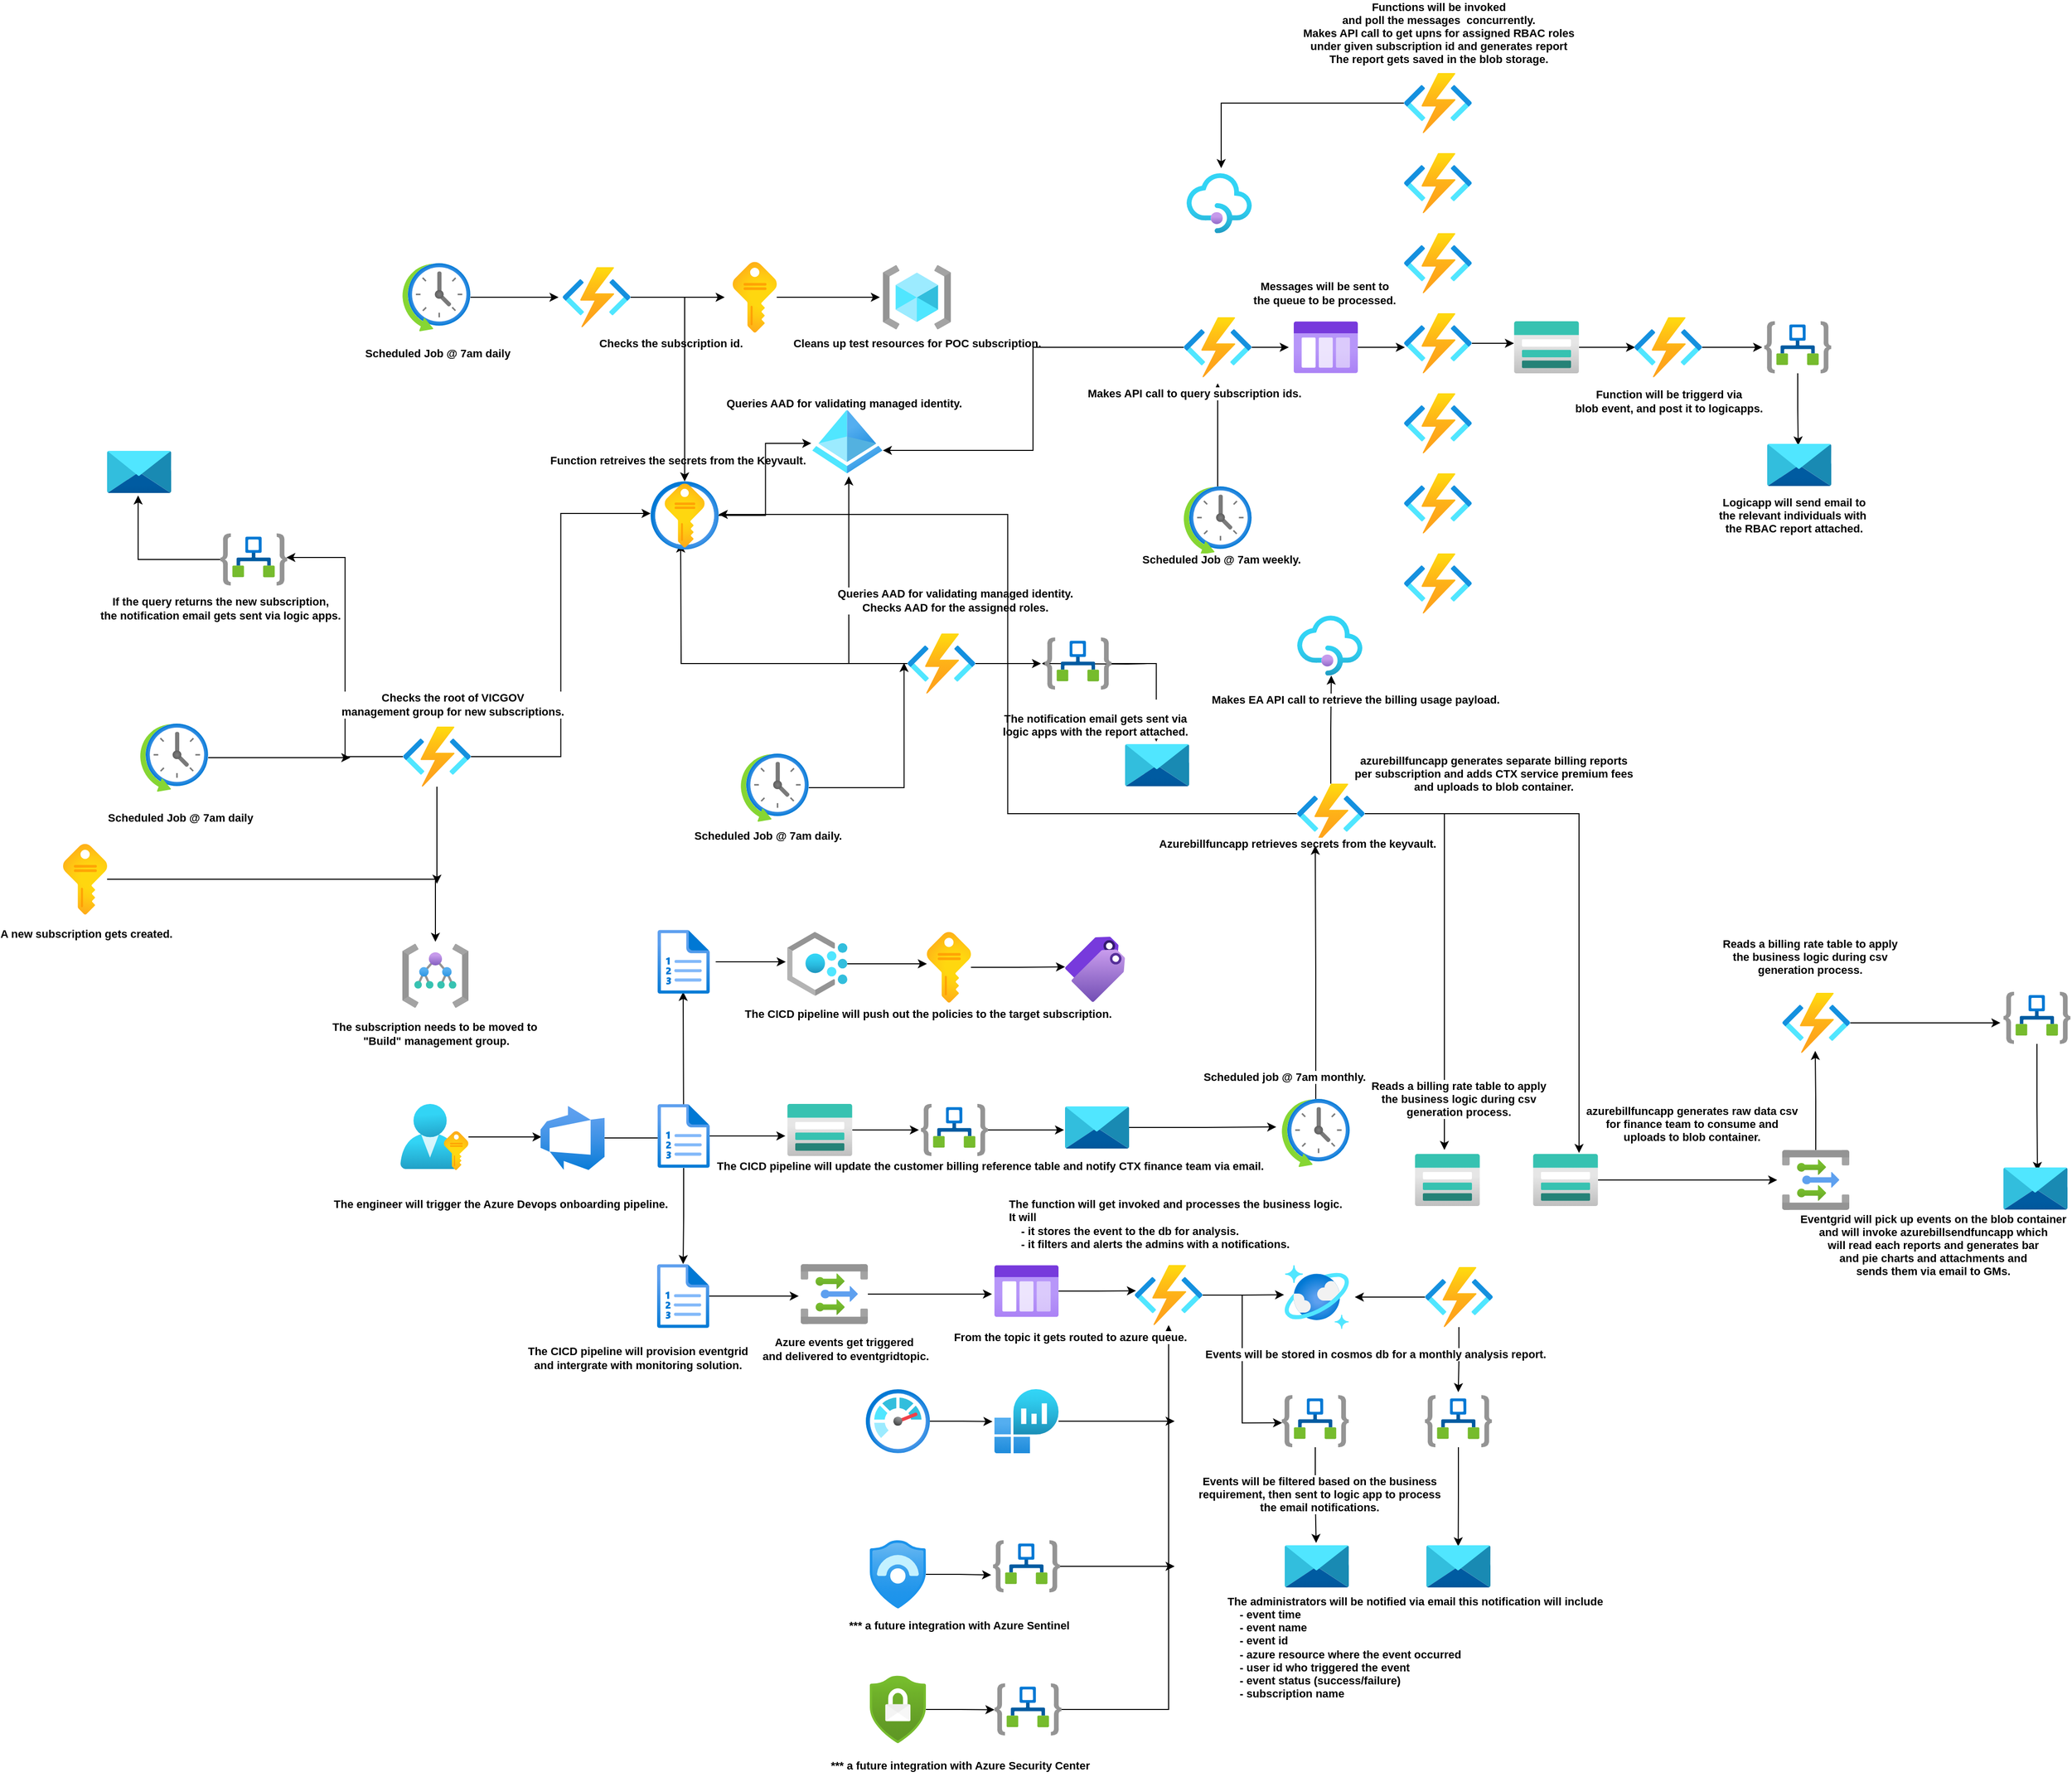 <mxfile version="14.6.13" type="device"><diagram id="lkdxe1ud6Kd75DvgLwpj" name="Page-1"><mxGraphModel dx="1632" dy="1535" grid="1" gridSize="10" guides="1" tooltips="1" connect="1" arrows="1" fold="1" page="1" pageScale="1" pageWidth="850" pageHeight="1100" math="0" shadow="0"><root><mxCell id="0"/><mxCell id="1" parent="0"/><mxCell id="StBvLjlmIONVKnsbTvux-15" style="edgeStyle=orthogonalEdgeStyle;rounded=0;orthogonalLoop=1;jettySize=auto;html=1;entryX=0;entryY=0.542;entryDx=0;entryDy=0;entryPerimeter=0;fontSize=11;fontFamily=Helvetica;fontStyle=1;labelBackgroundColor=#ffffff;labelBorderColor=none;" parent="1" edge="1"><mxGeometry relative="1" as="geometry"><mxPoint x="-25" y="168.02" as="sourcePoint"/><mxPoint x="45" y="168.02" as="targetPoint"/></mxGeometry></mxCell><mxCell id="StBvLjlmIONVKnsbTvux-13" style="edgeStyle=orthogonalEdgeStyle;rounded=0;orthogonalLoop=1;jettySize=auto;html=1;entryX=0.016;entryY=0.484;entryDx=0;entryDy=0;entryPerimeter=0;fontSize=11;fontFamily=Helvetica;fontStyle=1;labelBackgroundColor=#ffffff;labelBorderColor=none;" parent="1" source="StBvLjlmIONVKnsbTvux-2" target="StBvLjlmIONVKnsbTvux-4" edge="1"><mxGeometry relative="1" as="geometry"/></mxCell><mxCell id="StBvLjlmIONVKnsbTvux-2" value="" style="aspect=fixed;html=1;points=[];align=center;image;fontSize=11;image=img/lib/azure2/azure_stack/User_Subscriptions.svg;fontFamily=Helvetica;fontStyle=1;labelBackgroundColor=#ffffff;labelBorderColor=none;whiteSpace=wrap;" parent="1" vertex="1"><mxGeometry x="-340" y="310" width="68" height="66" as="geometry"/></mxCell><mxCell id="StBvLjlmIONVKnsbTvux-14" style="edgeStyle=orthogonalEdgeStyle;rounded=0;orthogonalLoop=1;jettySize=auto;html=1;fontSize=11;fontFamily=Helvetica;fontStyle=1;labelBackgroundColor=#ffffff;labelBorderColor=none;" parent="1" source="StBvLjlmIONVKnsbTvux-4" edge="1"><mxGeometry relative="1" as="geometry"><mxPoint x="-57.5" y="198" as="targetPoint"/></mxGeometry></mxCell><mxCell id="DdpxcESt_KLtohD6cEpv-4" value="A new subscription gets created." style="edgeLabel;html=1;align=center;verticalAlign=middle;resizable=0;points=[];fontSize=11;fontFamily=Helvetica;fontStyle=1;labelBackgroundColor=#ffffff;labelBorderColor=none;" parent="StBvLjlmIONVKnsbTvux-14" vertex="1" connectable="0"><mxGeometry x="0.073" y="1" relative="1" as="geometry"><mxPoint x="-596" y="-163" as="offset"/></mxGeometry></mxCell><mxCell id="StBvLjlmIONVKnsbTvux-22" style="edgeStyle=orthogonalEdgeStyle;rounded=0;orthogonalLoop=1;jettySize=auto;html=1;fontSize=11;fontFamily=Helvetica;fontStyle=1;labelBackgroundColor=#ffffff;labelBorderColor=none;" parent="1" source="HEKCaDfCDjChCGLur_7G-4" target="StBvLjlmIONVKnsbTvux-10" edge="1"><mxGeometry relative="1" as="geometry"/></mxCell><mxCell id="StBvLjlmIONVKnsbTvux-4" value="" style="aspect=fixed;html=1;points=[];align=center;image;fontSize=11;image=img/lib/azure2/devops/Azure_DevOps.svg;fontFamily=Helvetica;fontStyle=1;labelBackgroundColor=#ffffff;labelBorderColor=none;whiteSpace=wrap;" parent="1" vertex="1"><mxGeometry x="-200" y="312" width="64" height="64" as="geometry"/></mxCell><mxCell id="StBvLjlmIONVKnsbTvux-5" value="" style="aspect=fixed;html=1;points=[];align=center;image;fontSize=11;image=img/lib/azure2/general/Tags.svg;fontFamily=Helvetica;fontStyle=1;labelBackgroundColor=#ffffff;labelBorderColor=none;whiteSpace=wrap;" parent="1" vertex="1"><mxGeometry x="324" y="143" width="60" height="65" as="geometry"/></mxCell><mxCell id="-ZCfJ5Nvqu2UtoG-3XoZ-75" style="edgeStyle=orthogonalEdgeStyle;rounded=0;orthogonalLoop=1;jettySize=auto;html=1;entryX=-0.039;entryY=0.558;entryDx=0;entryDy=0;entryPerimeter=0;fontSize=11;fontFamily=Helvetica;fontStyle=1;labelBackgroundColor=#ffffff;labelBorderColor=none;" edge="1" parent="1" source="StBvLjlmIONVKnsbTvux-6" target="-ZCfJ5Nvqu2UtoG-3XoZ-64"><mxGeometry relative="1" as="geometry"/></mxCell><mxCell id="StBvLjlmIONVKnsbTvux-6" value="" style="aspect=fixed;html=1;points=[];align=center;image;fontSize=11;image=img/lib/azure2/integration/Event_Grid_Topics.svg;fontFamily=Helvetica;fontStyle=1;labelBackgroundColor=#ffffff;labelBorderColor=none;whiteSpace=wrap;" parent="1" vertex="1"><mxGeometry x="60" y="470" width="67" height="60" as="geometry"/></mxCell><mxCell id="StBvLjlmIONVKnsbTvux-20" style="edgeStyle=orthogonalEdgeStyle;rounded=0;orthogonalLoop=1;jettySize=auto;html=1;entryX=-0.03;entryY=0.5;entryDx=0;entryDy=0;entryPerimeter=0;fontSize=11;fontFamily=Helvetica;fontStyle=1;labelBackgroundColor=#ffffff;labelBorderColor=none;" parent="1" source="StBvLjlmIONVKnsbTvux-7" target="StBvLjlmIONVKnsbTvux-11" edge="1"><mxGeometry relative="1" as="geometry"/></mxCell><mxCell id="StBvLjlmIONVKnsbTvux-7" value="" style="aspect=fixed;html=1;points=[];align=center;image;fontSize=11;image=img/lib/azure2/storage/Storage_Accounts.svg;fontFamily=Helvetica;fontStyle=1;labelBackgroundColor=#ffffff;labelBorderColor=none;whiteSpace=wrap;" parent="1" vertex="1"><mxGeometry x="46.5" y="310" width="65" height="52" as="geometry"/></mxCell><mxCell id="StBvLjlmIONVKnsbTvux-18" style="edgeStyle=orthogonalEdgeStyle;rounded=0;orthogonalLoop=1;jettySize=auto;html=1;entryX=0;entryY=0.462;entryDx=0;entryDy=0;entryPerimeter=0;fontSize=11;fontFamily=Helvetica;fontStyle=1;labelBackgroundColor=#ffffff;labelBorderColor=none;" parent="1" source="StBvLjlmIONVKnsbTvux-8" target="StBvLjlmIONVKnsbTvux-5" edge="1"><mxGeometry relative="1" as="geometry"/></mxCell><mxCell id="StBvLjlmIONVKnsbTvux-8" value="" style="aspect=fixed;html=1;points=[];align=center;image;fontSize=11;image=img/lib/azure2/general/Subscriptions.svg;fontFamily=Helvetica;fontStyle=1;labelBackgroundColor=#ffffff;labelBorderColor=none;whiteSpace=wrap;" parent="1" vertex="1"><mxGeometry x="186" y="138" width="44" height="71" as="geometry"/></mxCell><mxCell id="StBvLjlmIONVKnsbTvux-17" style="edgeStyle=orthogonalEdgeStyle;rounded=0;orthogonalLoop=1;jettySize=auto;html=1;entryX=0;entryY=0.451;entryDx=0;entryDy=0;entryPerimeter=0;fontSize=11;fontFamily=Helvetica;fontStyle=1;labelBackgroundColor=#ffffff;labelBorderColor=none;" parent="1" source="StBvLjlmIONVKnsbTvux-9" target="StBvLjlmIONVKnsbTvux-8" edge="1"><mxGeometry relative="1" as="geometry"/></mxCell><mxCell id="StBvLjlmIONVKnsbTvux-9" value="" style="aspect=fixed;html=1;points=[];align=center;image;fontSize=11;image=img/lib/azure2/management_governance/Policy.svg;fontFamily=Helvetica;fontStyle=1;labelBackgroundColor=#ffffff;labelBorderColor=none;whiteSpace=wrap;" parent="1" vertex="1"><mxGeometry x="46.5" y="138" width="60" height="64" as="geometry"/></mxCell><mxCell id="StBvLjlmIONVKnsbTvux-23" style="edgeStyle=orthogonalEdgeStyle;rounded=0;orthogonalLoop=1;jettySize=auto;html=1;entryX=-0.03;entryY=0.533;entryDx=0;entryDy=0;entryPerimeter=0;fontSize=11;fontFamily=Helvetica;fontStyle=1;labelBackgroundColor=#ffffff;labelBorderColor=none;" parent="1" source="StBvLjlmIONVKnsbTvux-10" target="StBvLjlmIONVKnsbTvux-6" edge="1"><mxGeometry relative="1" as="geometry"/></mxCell><mxCell id="StBvLjlmIONVKnsbTvux-10" value="" style="aspect=fixed;html=1;points=[];align=center;image;fontSize=11;image=img/lib/azure2/azure_stack/Plans.svg;fontFamily=Helvetica;fontStyle=1;labelBackgroundColor=#ffffff;labelBorderColor=none;whiteSpace=wrap;" parent="1" vertex="1"><mxGeometry x="-83.5" y="470" width="52" height="64" as="geometry"/></mxCell><mxCell id="StBvLjlmIONVKnsbTvux-21" style="edgeStyle=orthogonalEdgeStyle;rounded=0;orthogonalLoop=1;jettySize=auto;html=1;entryX=-0.016;entryY=0.558;entryDx=0;entryDy=0;entryPerimeter=0;fontSize=11;fontFamily=Helvetica;fontStyle=1;labelBackgroundColor=#ffffff;labelBorderColor=none;" parent="1" source="StBvLjlmIONVKnsbTvux-11" target="StBvLjlmIONVKnsbTvux-12" edge="1"><mxGeometry relative="1" as="geometry"/></mxCell><mxCell id="StBvLjlmIONVKnsbTvux-11" value="" style="aspect=fixed;html=1;points=[];align=center;image;fontSize=11;image=img/lib/azure2/integration/Logic_Apps.svg;fontFamily=Helvetica;fontStyle=1;labelBackgroundColor=#ffffff;labelBorderColor=none;whiteSpace=wrap;" parent="1" vertex="1"><mxGeometry x="180" y="310" width="67" height="52" as="geometry"/></mxCell><mxCell id="-ZCfJ5Nvqu2UtoG-3XoZ-205" style="edgeStyle=orthogonalEdgeStyle;rounded=0;orthogonalLoop=1;jettySize=auto;html=1;entryX=-0.081;entryY=0.412;entryDx=0;entryDy=0;entryPerimeter=0;fontFamily=Helvetica;fontSize=11;labelBackgroundColor=#ffffff;labelBorderColor=none;" edge="1" parent="1" source="StBvLjlmIONVKnsbTvux-12" target="-ZCfJ5Nvqu2UtoG-3XoZ-111"><mxGeometry relative="1" as="geometry"/></mxCell><mxCell id="StBvLjlmIONVKnsbTvux-12" value="" style="aspect=fixed;html=1;points=[];align=center;image;fontSize=11;image=img/lib/azure2/storage/Data_Share_Invitations.svg;fontFamily=Helvetica;fontStyle=1;labelBackgroundColor=#ffffff;labelBorderColor=none;whiteSpace=wrap;" parent="1" vertex="1"><mxGeometry x="324" y="312" width="64" height="43" as="geometry"/></mxCell><mxCell id="DdpxcESt_KLtohD6cEpv-1" value="" style="aspect=fixed;html=1;points=[];align=center;image;fontSize=11;image=img/lib/azure2/general/Management_Groups.svg;fontFamily=Helvetica;fontStyle=1;labelBackgroundColor=#ffffff;labelBorderColor=none;whiteSpace=wrap;" parent="1" vertex="1"><mxGeometry x="-338" y="150" width="66" height="64" as="geometry"/></mxCell><mxCell id="DdpxcESt_KLtohD6cEpv-3" style="edgeStyle=orthogonalEdgeStyle;rounded=0;orthogonalLoop=1;jettySize=auto;html=1;entryX=0.5;entryY=-0.031;entryDx=0;entryDy=0;entryPerimeter=0;fontSize=11;fontFamily=Helvetica;fontStyle=1;labelBackgroundColor=#ffffff;labelBorderColor=none;" parent="1" source="DdpxcESt_KLtohD6cEpv-2" target="DdpxcESt_KLtohD6cEpv-1" edge="1"><mxGeometry relative="1" as="geometry"/></mxCell><mxCell id="DdpxcESt_KLtohD6cEpv-2" value="" style="aspect=fixed;html=1;points=[];align=center;image;fontSize=11;image=img/lib/azure2/general/Subscriptions.svg;fontFamily=Helvetica;fontStyle=1;labelBackgroundColor=#ffffff;labelBorderColor=none;whiteSpace=wrap;" parent="1" vertex="1"><mxGeometry x="-677" y="50" width="44" height="71" as="geometry"/></mxCell><mxCell id="DdpxcESt_KLtohD6cEpv-5" value="The engineer will trigger the Azure Devops onboarding pipeline." style="edgeLabel;html=1;align=center;verticalAlign=middle;resizable=0;points=[];fontSize=11;fontFamily=Helvetica;fontStyle=1;labelBackgroundColor=#ffffff;labelBorderColor=none;" parent="1" vertex="1" connectable="0"><mxGeometry x="-240" y="410" as="geometry"/></mxCell><mxCell id="DdpxcESt_KLtohD6cEpv-6" value="The CICD pipeline will push out the policies to the target subscription." style="edgeLabel;html=1;align=center;verticalAlign=middle;resizable=0;points=[];fontSize=11;fontFamily=Helvetica;fontStyle=1;labelBackgroundColor=#ffffff;labelBorderColor=none;" parent="1" vertex="1" connectable="0"><mxGeometry x="190" y="220" as="geometry"><mxPoint x="-3" as="offset"/></mxGeometry></mxCell><mxCell id="DdpxcESt_KLtohD6cEpv-7" value="The CICD pipeline will provision eventgrid &lt;br&gt;and intergrate with monitoring solution." style="edgeLabel;html=1;align=center;verticalAlign=middle;resizable=0;points=[];fontSize=11;fontFamily=Helvetica;fontStyle=1;labelBackgroundColor=#ffffff;labelBorderColor=none;" parent="1" vertex="1" connectable="0"><mxGeometry x="-100" y="560" as="geometry"><mxPoint x="-3" y="4" as="offset"/></mxGeometry></mxCell><mxCell id="DdpxcESt_KLtohD6cEpv-8" value="The CICD pipeline will update the customer billing reference table and notify CTX finance team via email." style="edgeLabel;html=1;align=center;verticalAlign=middle;resizable=0;points=[];fontSize=11;fontFamily=Helvetica;fontStyle=1;labelBackgroundColor=#ffffff;labelBorderColor=none;" parent="1" vertex="1" connectable="0"><mxGeometry x="247" y="376" as="geometry"><mxPoint x="2" y="-4" as="offset"/></mxGeometry></mxCell><mxCell id="DdpxcESt_KLtohD6cEpv-9" value="The subscription needs to be moved to&lt;br style=&quot;font-size: 11px;&quot;&gt;&amp;nbsp;&quot;Build&quot; management group." style="edgeLabel;html=1;align=center;verticalAlign=middle;resizable=0;points=[];fontSize=11;fontFamily=Helvetica;fontStyle=1;labelBackgroundColor=#ffffff;labelBorderColor=none;" parent="1" vertex="1" connectable="0"><mxGeometry x="-306" y="240" as="geometry"/></mxCell><mxCell id="HEKCaDfCDjChCGLur_7G-1" value="" style="aspect=fixed;html=1;points=[];align=center;image;fontSize=11;image=img/lib/azure2/azure_stack/Plans.svg;fontFamily=Helvetica;fontStyle=1;labelBackgroundColor=#ffffff;labelBorderColor=none;whiteSpace=wrap;" parent="1" vertex="1"><mxGeometry x="-83" y="136" width="52" height="64" as="geometry"/></mxCell><mxCell id="HEKCaDfCDjChCGLur_7G-7" style="edgeStyle=orthogonalEdgeStyle;rounded=0;orthogonalLoop=1;jettySize=auto;html=1;entryX=-0.028;entryY=0.615;entryDx=0;entryDy=0;entryPerimeter=0;fontSize=11;fontFamily=Helvetica;fontStyle=1;labelBackgroundColor=#ffffff;labelBorderColor=none;" parent="1" source="HEKCaDfCDjChCGLur_7G-4" target="StBvLjlmIONVKnsbTvux-7" edge="1"><mxGeometry relative="1" as="geometry"/></mxCell><mxCell id="HEKCaDfCDjChCGLur_7G-4" value="" style="aspect=fixed;html=1;points=[];align=center;image;fontSize=11;image=img/lib/azure2/azure_stack/Plans.svg;fontFamily=Helvetica;fontStyle=1;labelBackgroundColor=#ffffff;labelBorderColor=none;whiteSpace=wrap;" parent="1" vertex="1"><mxGeometry x="-83" y="310" width="52" height="64" as="geometry"/></mxCell><mxCell id="-ZCfJ5Nvqu2UtoG-3XoZ-40" style="edgeStyle=orthogonalEdgeStyle;rounded=0;orthogonalLoop=1;jettySize=auto;html=1;entryX=0.497;entryY=0.035;entryDx=0;entryDy=0;entryPerimeter=0;fontSize=11;fontFamily=Helvetica;fontStyle=1;labelBackgroundColor=#ffffff;labelBorderColor=none;" edge="1" parent="1" source="-ZCfJ5Nvqu2UtoG-3XoZ-41" target="-ZCfJ5Nvqu2UtoG-3XoZ-66"><mxGeometry relative="1" as="geometry"/></mxCell><mxCell id="-ZCfJ5Nvqu2UtoG-3XoZ-41" value="" style="aspect=fixed;html=1;points=[];align=center;image;fontSize=11;image=img/lib/azure2/integration/Logic_Apps.svg;fontFamily=Helvetica;fontStyle=1;labelBackgroundColor=#ffffff;labelBorderColor=none;whiteSpace=wrap;" vertex="1" parent="1"><mxGeometry x="683.5" y="601" width="67" height="52" as="geometry"/></mxCell><mxCell id="-ZCfJ5Nvqu2UtoG-3XoZ-42" value="" style="aspect=fixed;html=1;points=[];align=center;image;fontSize=11;image=img/lib/azure2/databases/Azure_Cosmos_DB.svg;fontFamily=Helvetica;fontStyle=1;labelBackgroundColor=#ffffff;labelBorderColor=none;whiteSpace=wrap;" vertex="1" parent="1"><mxGeometry x="543.5" y="471" width="64" height="64" as="geometry"/></mxCell><mxCell id="-ZCfJ5Nvqu2UtoG-3XoZ-43" style="edgeStyle=orthogonalEdgeStyle;rounded=0;orthogonalLoop=1;jettySize=auto;html=1;entryX=-0.01;entryY=0.464;entryDx=0;entryDy=0;entryPerimeter=0;fontSize=11;fontFamily=Helvetica;fontStyle=1;labelBackgroundColor=#ffffff;labelBorderColor=none;" edge="1" parent="1" source="-ZCfJ5Nvqu2UtoG-3XoZ-45" target="-ZCfJ5Nvqu2UtoG-3XoZ-42"><mxGeometry relative="1" as="geometry"/></mxCell><mxCell id="-ZCfJ5Nvqu2UtoG-3XoZ-44" style="edgeStyle=orthogonalEdgeStyle;rounded=0;orthogonalLoop=1;jettySize=auto;html=1;entryX=0.005;entryY=0.532;entryDx=0;entryDy=0;entryPerimeter=0;fontSize=11;fontFamily=Helvetica;fontStyle=1;labelBackgroundColor=#ffffff;labelBorderColor=none;" edge="1" parent="1" source="-ZCfJ5Nvqu2UtoG-3XoZ-45" target="-ZCfJ5Nvqu2UtoG-3XoZ-54"><mxGeometry relative="1" as="geometry"/></mxCell><mxCell id="-ZCfJ5Nvqu2UtoG-3XoZ-45" value="" style="aspect=fixed;html=1;points=[];align=center;image;fontSize=11;image=img/lib/azure2/compute/Function_Apps.svg;fontFamily=Helvetica;fontStyle=1;labelBackgroundColor=#ffffff;labelBorderColor=none;whiteSpace=wrap;" vertex="1" parent="1"><mxGeometry x="393.5" y="471" width="68" height="60" as="geometry"/></mxCell><mxCell id="-ZCfJ5Nvqu2UtoG-3XoZ-46" style="edgeStyle=orthogonalEdgeStyle;rounded=0;orthogonalLoop=1;jettySize=auto;html=1;fontSize=11;fontFamily=Helvetica;fontStyle=1;labelBackgroundColor=#ffffff;labelBorderColor=none;" edge="1" parent="1" source="-ZCfJ5Nvqu2UtoG-3XoZ-47"><mxGeometry relative="1" as="geometry"><mxPoint x="433.5" y="627" as="targetPoint"/></mxGeometry></mxCell><mxCell id="-ZCfJ5Nvqu2UtoG-3XoZ-47" value="" style="aspect=fixed;html=1;points=[];align=center;image;fontSize=11;image=img/lib/azure2/analytics/Log_Analytics_Workspaces.svg;fontFamily=Helvetica;fontStyle=1;labelBackgroundColor=#ffffff;labelBorderColor=none;whiteSpace=wrap;" vertex="1" parent="1"><mxGeometry x="253.5" y="595" width="64" height="64" as="geometry"/></mxCell><mxCell id="-ZCfJ5Nvqu2UtoG-3XoZ-48" style="edgeStyle=orthogonalEdgeStyle;rounded=0;orthogonalLoop=1;jettySize=auto;html=1;entryX=-0.031;entryY=0.505;entryDx=0;entryDy=0;entryPerimeter=0;fontSize=11;fontFamily=Helvetica;fontStyle=1;labelBackgroundColor=#ffffff;labelBorderColor=none;" edge="1" parent="1" source="-ZCfJ5Nvqu2UtoG-3XoZ-49" target="-ZCfJ5Nvqu2UtoG-3XoZ-47"><mxGeometry relative="1" as="geometry"/></mxCell><mxCell id="-ZCfJ5Nvqu2UtoG-3XoZ-49" value="" style="aspect=fixed;html=1;points=[];align=center;image;fontSize=11;image=img/lib/azure2/management_governance/Monitor.svg;fontFamily=Helvetica;fontStyle=1;labelBackgroundColor=#ffffff;labelBorderColor=none;whiteSpace=wrap;" vertex="1" parent="1"><mxGeometry x="125" y="595" width="64" height="64" as="geometry"/></mxCell><mxCell id="-ZCfJ5Nvqu2UtoG-3XoZ-50" style="edgeStyle=orthogonalEdgeStyle;rounded=0;orthogonalLoop=1;jettySize=auto;html=1;fontSize=11;fontFamily=Helvetica;fontStyle=1;labelBackgroundColor=#ffffff;labelBorderColor=none;" edge="1" parent="1" source="-ZCfJ5Nvqu2UtoG-3XoZ-52"><mxGeometry relative="1" as="geometry"><mxPoint x="613.5" y="503" as="targetPoint"/></mxGeometry></mxCell><mxCell id="-ZCfJ5Nvqu2UtoG-3XoZ-51" style="edgeStyle=orthogonalEdgeStyle;rounded=0;orthogonalLoop=1;jettySize=auto;html=1;entryX=0.498;entryY=-0.058;entryDx=0;entryDy=0;entryPerimeter=0;fontSize=11;fontFamily=Helvetica;fontStyle=1;labelBackgroundColor=#ffffff;labelBorderColor=none;" edge="1" parent="1" source="-ZCfJ5Nvqu2UtoG-3XoZ-52" target="-ZCfJ5Nvqu2UtoG-3XoZ-41"><mxGeometry relative="1" as="geometry"/></mxCell><mxCell id="-ZCfJ5Nvqu2UtoG-3XoZ-52" value="" style="aspect=fixed;html=1;points=[];align=center;image;fontSize=11;image=img/lib/azure2/compute/Function_Apps.svg;fontFamily=Helvetica;fontStyle=1;labelBackgroundColor=#ffffff;labelBorderColor=none;whiteSpace=wrap;" vertex="1" parent="1"><mxGeometry x="683.5" y="473" width="68" height="60" as="geometry"/></mxCell><mxCell id="-ZCfJ5Nvqu2UtoG-3XoZ-53" style="edgeStyle=orthogonalEdgeStyle;rounded=0;orthogonalLoop=1;jettySize=auto;html=1;entryX=0.49;entryY=-0.043;entryDx=0;entryDy=0;entryPerimeter=0;fontSize=11;fontFamily=Helvetica;fontStyle=1;labelBackgroundColor=#ffffff;labelBorderColor=none;" edge="1" parent="1" source="-ZCfJ5Nvqu2UtoG-3XoZ-54" target="-ZCfJ5Nvqu2UtoG-3XoZ-65"><mxGeometry relative="1" as="geometry"/></mxCell><mxCell id="-ZCfJ5Nvqu2UtoG-3XoZ-54" value="" style="aspect=fixed;html=1;points=[];align=center;image;fontSize=11;image=img/lib/azure2/integration/Logic_Apps.svg;fontFamily=Helvetica;fontStyle=1;labelBackgroundColor=#ffffff;labelBorderColor=none;whiteSpace=wrap;" vertex="1" parent="1"><mxGeometry x="540.5" y="601" width="67" height="52" as="geometry"/></mxCell><mxCell id="-ZCfJ5Nvqu2UtoG-3XoZ-55" style="edgeStyle=orthogonalEdgeStyle;rounded=0;orthogonalLoop=1;jettySize=auto;html=1;fontSize=11;fontFamily=Helvetica;fontStyle=1;labelBackgroundColor=#ffffff;labelBorderColor=none;" edge="1" parent="1" source="-ZCfJ5Nvqu2UtoG-3XoZ-56"><mxGeometry relative="1" as="geometry"><mxPoint x="433.5" y="772" as="targetPoint"/></mxGeometry></mxCell><mxCell id="-ZCfJ5Nvqu2UtoG-3XoZ-56" value="" style="aspect=fixed;html=1;points=[];align=center;image;fontSize=11;image=img/lib/azure2/integration/Logic_Apps.svg;fontFamily=Helvetica;fontStyle=1;labelBackgroundColor=#ffffff;labelBorderColor=none;whiteSpace=wrap;" vertex="1" parent="1"><mxGeometry x="252" y="746" width="67" height="52" as="geometry"/></mxCell><mxCell id="-ZCfJ5Nvqu2UtoG-3XoZ-57" style="edgeStyle=orthogonalEdgeStyle;rounded=0;orthogonalLoop=1;jettySize=auto;html=1;fontSize=11;fontFamily=Helvetica;fontStyle=1;labelBackgroundColor=#ffffff;labelBorderColor=none;" edge="1" parent="1" source="-ZCfJ5Nvqu2UtoG-3XoZ-58" target="-ZCfJ5Nvqu2UtoG-3XoZ-45"><mxGeometry relative="1" as="geometry"/></mxCell><mxCell id="-ZCfJ5Nvqu2UtoG-3XoZ-58" value="" style="aspect=fixed;html=1;points=[];align=center;image;fontSize=11;image=img/lib/azure2/integration/Logic_Apps.svg;fontFamily=Helvetica;fontStyle=1;labelBackgroundColor=#ffffff;labelBorderColor=none;whiteSpace=wrap;" vertex="1" parent="1"><mxGeometry x="253.5" y="889" width="67" height="52" as="geometry"/></mxCell><mxCell id="-ZCfJ5Nvqu2UtoG-3XoZ-59" style="edgeStyle=orthogonalEdgeStyle;rounded=0;orthogonalLoop=1;jettySize=auto;html=1;entryX=-0.027;entryY=0.667;entryDx=0;entryDy=0;entryPerimeter=0;fontSize=11;fontFamily=Helvetica;fontStyle=1;labelBackgroundColor=#ffffff;labelBorderColor=none;" edge="1" parent="1" source="-ZCfJ5Nvqu2UtoG-3XoZ-60" target="-ZCfJ5Nvqu2UtoG-3XoZ-56"><mxGeometry relative="1" as="geometry"/></mxCell><mxCell id="-ZCfJ5Nvqu2UtoG-3XoZ-60" value="" style="aspect=fixed;html=1;points=[];align=center;image;fontSize=11;image=img/lib/azure2/security/Azure_Sentinel.svg;fontFamily=Helvetica;fontStyle=1;labelBackgroundColor=#ffffff;labelBorderColor=none;whiteSpace=wrap;" vertex="1" parent="1"><mxGeometry x="129" y="746" width="56.0" height="68" as="geometry"/></mxCell><mxCell id="-ZCfJ5Nvqu2UtoG-3XoZ-61" style="edgeStyle=orthogonalEdgeStyle;rounded=0;orthogonalLoop=1;jettySize=auto;html=1;entryX=0;entryY=0.506;entryDx=0;entryDy=0;entryPerimeter=0;fontSize=11;fontFamily=Helvetica;fontStyle=1;labelBackgroundColor=#ffffff;labelBorderColor=none;" edge="1" parent="1" source="-ZCfJ5Nvqu2UtoG-3XoZ-62" target="-ZCfJ5Nvqu2UtoG-3XoZ-58"><mxGeometry relative="1" as="geometry"/></mxCell><mxCell id="-ZCfJ5Nvqu2UtoG-3XoZ-62" value="" style="aspect=fixed;html=1;points=[];align=center;image;fontSize=11;image=img/lib/azure2/security/Security_Center.svg;fontFamily=Helvetica;fontStyle=1;labelBackgroundColor=#ffffff;labelBorderColor=none;whiteSpace=wrap;" vertex="1" parent="1"><mxGeometry x="129" y="881" width="56.0" height="68" as="geometry"/></mxCell><mxCell id="-ZCfJ5Nvqu2UtoG-3XoZ-63" style="edgeStyle=orthogonalEdgeStyle;rounded=0;orthogonalLoop=1;jettySize=auto;html=1;entryX=0.02;entryY=0.428;entryDx=0;entryDy=0;entryPerimeter=0;fontSize=11;fontFamily=Helvetica;fontStyle=1;labelBackgroundColor=#ffffff;labelBorderColor=none;" edge="1" parent="1" source="-ZCfJ5Nvqu2UtoG-3XoZ-64" target="-ZCfJ5Nvqu2UtoG-3XoZ-45"><mxGeometry relative="1" as="geometry"/></mxCell><mxCell id="-ZCfJ5Nvqu2UtoG-3XoZ-64" value="" style="aspect=fixed;html=1;points=[];align=center;image;fontSize=11;image=img/lib/azure2/general/Storage_Queue.svg;fontFamily=Helvetica;fontStyle=1;labelBackgroundColor=#ffffff;labelBorderColor=none;whiteSpace=wrap;" vertex="1" parent="1"><mxGeometry x="253.5" y="471" width="64" height="52" as="geometry"/></mxCell><mxCell id="-ZCfJ5Nvqu2UtoG-3XoZ-65" value="" style="aspect=fixed;html=1;points=[];align=center;image;fontSize=11;image=img/lib/azure2/storage/Data_Share_Invitations.svg;fontFamily=Helvetica;fontStyle=1;labelBackgroundColor=#ffffff;labelBorderColor=none;whiteSpace=wrap;" vertex="1" parent="1"><mxGeometry x="543.5" y="750.5" width="64" height="43" as="geometry"/></mxCell><mxCell id="-ZCfJ5Nvqu2UtoG-3XoZ-66" value="" style="aspect=fixed;html=1;points=[];align=center;image;fontSize=11;image=img/lib/azure2/storage/Data_Share_Invitations.svg;fontFamily=Helvetica;fontStyle=1;labelBackgroundColor=#ffffff;labelBorderColor=none;whiteSpace=wrap;" vertex="1" parent="1"><mxGeometry x="685" y="750.5" width="64" height="43" as="geometry"/></mxCell><mxCell id="-ZCfJ5Nvqu2UtoG-3XoZ-67" value="&lt;font style=&quot;font-size: 11px&quot;&gt;Azure events get triggered&lt;br style=&quot;font-size: 11px&quot;&gt;&amp;nbsp;and delivered to eventgridtopic.&lt;/font&gt;" style="text;html=1;align=center;verticalAlign=middle;resizable=0;points=[];autosize=1;strokeColor=none;fontSize=11;fontFamily=Helvetica;fontStyle=1;labelBackgroundColor=#ffffff;labelBorderColor=none;" vertex="1" parent="1"><mxGeometry x="13" y="540" width="180" height="30" as="geometry"/></mxCell><mxCell id="-ZCfJ5Nvqu2UtoG-3XoZ-68" value="&lt;font style=&quot;font-size: 11px&quot;&gt;From the topic it gets routed to azure queue.&lt;/font&gt;" style="text;html=1;align=center;verticalAlign=middle;resizable=0;points=[];autosize=1;strokeColor=none;fontSize=11;fontFamily=Helvetica;fontStyle=1;labelBackgroundColor=#ffffff;labelBorderColor=none;" vertex="1" parent="1"><mxGeometry x="204" y="533" width="250" height="20" as="geometry"/></mxCell><mxCell id="-ZCfJ5Nvqu2UtoG-3XoZ-69" value="&lt;div style=&quot;font-size: 11px&quot;&gt;The function will get invoked and processes the business logic.&lt;/div&gt;&lt;div style=&quot;text-align: left ; font-size: 11px&quot;&gt;It will&lt;/div&gt;&lt;div style=&quot;text-align: left ; font-size: 11px&quot;&gt;&amp;nbsp; &amp;nbsp; - it stores the event to the db for analysis.&lt;/div&gt;&lt;div style=&quot;text-align: left ; font-size: 11px&quot;&gt;&amp;nbsp; &amp;nbsp; - it filters and alerts the admins with a notifications.&lt;/div&gt;" style="text;html=1;align=center;verticalAlign=middle;resizable=0;points=[];autosize=1;strokeColor=none;fontSize=11;fontFamily=Helvetica;fontStyle=1;labelBackgroundColor=#ffffff;labelBorderColor=none;" vertex="1" parent="1"><mxGeometry x="258.5" y="400" width="350" height="60" as="geometry"/></mxCell><mxCell id="-ZCfJ5Nvqu2UtoG-3XoZ-70" value="Events will be stored in cosmos db for a monthly analysis report." style="text;html=1;align=center;verticalAlign=middle;resizable=0;points=[];autosize=1;strokeColor=none;fontSize=11;fontFamily=Helvetica;fontStyle=1;labelBackgroundColor=#ffffff;labelBorderColor=none;" vertex="1" parent="1"><mxGeometry x="454" y="550" width="360" height="20" as="geometry"/></mxCell><mxCell id="-ZCfJ5Nvqu2UtoG-3XoZ-71" value="Events will be filtered based on the business&lt;br style=&quot;font-size: 11px&quot;&gt;requirement, then sent to logic app to process&lt;br style=&quot;font-size: 11px&quot;&gt;&amp;nbsp;the email notifications.&amp;nbsp;" style="text;html=1;align=center;verticalAlign=middle;resizable=0;points=[];autosize=1;strokeColor=none;fontSize=11;fontFamily=Helvetica;fontStyle=1;labelBackgroundColor=#ffffff;labelBorderColor=none;" vertex="1" parent="1"><mxGeometry x="448" y="680" width="260" height="40" as="geometry"/></mxCell><mxCell id="-ZCfJ5Nvqu2UtoG-3XoZ-72" value="&lt;div style=&quot;font-size: 11px&quot;&gt;The administrators will be notified via email this notification will include&amp;nbsp;&lt;/div&gt;&lt;div style=&quot;text-align: left ; font-size: 11px&quot;&gt;&amp;nbsp; &amp;nbsp; - event time&amp;nbsp;&lt;/div&gt;&lt;div style=&quot;text-align: left ; font-size: 11px&quot;&gt;&amp;nbsp; &amp;nbsp; - event name&amp;nbsp;&lt;/div&gt;&lt;div style=&quot;text-align: left ; font-size: 11px&quot;&gt;&amp;nbsp; &amp;nbsp; - event id&amp;nbsp;&lt;/div&gt;&lt;div style=&quot;text-align: left ; font-size: 11px&quot;&gt;&amp;nbsp; &amp;nbsp; - azure resource where the event occurred&amp;nbsp;&lt;/div&gt;&lt;div style=&quot;text-align: left ; font-size: 11px&quot;&gt;&amp;nbsp; &amp;nbsp; - user id who triggered the event&amp;nbsp;&lt;/div&gt;&lt;div style=&quot;text-align: left ; font-size: 11px&quot;&gt;&amp;nbsp; &amp;nbsp; - event status (success/failure)&amp;nbsp;&lt;/div&gt;&lt;div style=&quot;text-align: left ; font-size: 11px&quot;&gt;&amp;nbsp; &amp;nbsp; - subscription name&lt;/div&gt;" style="text;html=1;align=center;verticalAlign=middle;resizable=0;points=[];autosize=1;strokeColor=none;fontSize=11;fontFamily=Helvetica;fontStyle=1;labelBackgroundColor=#ffffff;labelBorderColor=none;" vertex="1" parent="1"><mxGeometry x="480" y="798" width="390" height="110" as="geometry"/></mxCell><mxCell id="-ZCfJ5Nvqu2UtoG-3XoZ-73" value="*** a future integration with Azure Security Center" style="text;html=1;align=center;verticalAlign=middle;resizable=0;points=[];autosize=1;strokeColor=none;fontSize=11;fontFamily=Helvetica;fontStyle=1;labelBackgroundColor=#ffffff;labelBorderColor=none;" vertex="1" parent="1"><mxGeometry x="83.5" y="961" width="270" height="20" as="geometry"/></mxCell><mxCell id="-ZCfJ5Nvqu2UtoG-3XoZ-74" value="*** a future integration with Azure Sentinel" style="text;html=1;align=center;verticalAlign=middle;resizable=0;points=[];autosize=1;strokeColor=none;fontSize=11;fontFamily=Helvetica;fontStyle=1;labelBackgroundColor=#ffffff;labelBorderColor=none;" vertex="1" parent="1"><mxGeometry x="97.5" y="821" width="240" height="20" as="geometry"/></mxCell><mxCell id="-ZCfJ5Nvqu2UtoG-3XoZ-76" style="edgeStyle=orthogonalEdgeStyle;rounded=0;orthogonalLoop=1;jettySize=auto;html=1;entryX=-0.049;entryY=0.489;entryDx=0;entryDy=0;entryPerimeter=0;fontSize=11;fontFamily=Helvetica;fontStyle=1;labelBackgroundColor=#ffffff;labelBorderColor=none;" edge="1" parent="1" source="-ZCfJ5Nvqu2UtoG-3XoZ-77" target="-ZCfJ5Nvqu2UtoG-3XoZ-82"><mxGeometry relative="1" as="geometry"/></mxCell><mxCell id="-ZCfJ5Nvqu2UtoG-3XoZ-77" value="" style="aspect=fixed;html=1;points=[];align=center;image;fontSize=11;image=img/lib/azure2/general/Scheduler.svg;fontFamily=Helvetica;fontStyle=1;labelBackgroundColor=#ffffff;labelBorderColor=none;whiteSpace=wrap;" vertex="1" parent="1"><mxGeometry y="-40" width="68" height="68" as="geometry"/></mxCell><mxCell id="-ZCfJ5Nvqu2UtoG-3XoZ-78" style="edgeStyle=orthogonalEdgeStyle;rounded=0;orthogonalLoop=1;jettySize=auto;html=1;entryX=-0.04;entryY=0.5;entryDx=0;entryDy=0;entryPerimeter=0;fontSize=11;fontFamily=Helvetica;fontStyle=1;labelBackgroundColor=#ffffff;labelBorderColor=none;" edge="1" parent="1" target="-ZCfJ5Nvqu2UtoG-3XoZ-84"><mxGeometry relative="1" as="geometry"><mxPoint x="406.5" y="-130" as="sourcePoint"/></mxGeometry></mxCell><mxCell id="-ZCfJ5Nvqu2UtoG-3XoZ-80" style="edgeStyle=orthogonalEdgeStyle;rounded=0;orthogonalLoop=1;jettySize=auto;html=1;fontSize=11;fontFamily=Helvetica;fontStyle=1;labelBackgroundColor=#ffffff;labelBorderColor=none;" edge="1" parent="1" source="-ZCfJ5Nvqu2UtoG-3XoZ-82"><mxGeometry relative="1" as="geometry"><mxPoint x="-60" y="-250" as="targetPoint"/></mxGeometry></mxCell><mxCell id="-ZCfJ5Nvqu2UtoG-3XoZ-192" style="edgeStyle=orthogonalEdgeStyle;rounded=0;orthogonalLoop=1;jettySize=auto;html=1;entryX=-0.052;entryY=0.5;entryDx=0;entryDy=0;entryPerimeter=0;fontSize=11;fontFamily=Helvetica;fontStyle=1;labelBackgroundColor=#ffffff;labelBorderColor=none;" edge="1" parent="1" source="-ZCfJ5Nvqu2UtoG-3XoZ-82" target="-ZCfJ5Nvqu2UtoG-3XoZ-84"><mxGeometry relative="1" as="geometry"/></mxCell><mxCell id="-ZCfJ5Nvqu2UtoG-3XoZ-195" style="edgeStyle=orthogonalEdgeStyle;rounded=0;orthogonalLoop=1;jettySize=auto;html=1;entryX=0.521;entryY=1.047;entryDx=0;entryDy=0;entryPerimeter=0;fontFamily=Helvetica;fontSize=11;labelBackgroundColor=#ffffff;labelBorderColor=none;" edge="1" parent="1" source="-ZCfJ5Nvqu2UtoG-3XoZ-82" target="-ZCfJ5Nvqu2UtoG-3XoZ-93"><mxGeometry relative="1" as="geometry"/></mxCell><mxCell id="-ZCfJ5Nvqu2UtoG-3XoZ-82" value="" style="aspect=fixed;html=1;points=[];align=center;image;fontSize=11;image=img/lib/azure2/iot/Function_Apps.svg;fontFamily=Helvetica;fontStyle=1;labelBackgroundColor=#ffffff;labelBorderColor=none;whiteSpace=wrap;" vertex="1" parent="1"><mxGeometry x="166.5" y="-160" width="68" height="60" as="geometry"/></mxCell><mxCell id="-ZCfJ5Nvqu2UtoG-3XoZ-83" style="edgeStyle=orthogonalEdgeStyle;rounded=0;orthogonalLoop=1;jettySize=auto;html=1;entryX=0.487;entryY=-0.047;entryDx=0;entryDy=0;entryPerimeter=0;fontSize=11;fontFamily=Helvetica;fontStyle=1;labelBackgroundColor=#ffffff;labelBorderColor=none;" edge="1" parent="1" source="-ZCfJ5Nvqu2UtoG-3XoZ-84" target="-ZCfJ5Nvqu2UtoG-3XoZ-86"><mxGeometry relative="1" as="geometry"/></mxCell><mxCell id="-ZCfJ5Nvqu2UtoG-3XoZ-84" value="" style="aspect=fixed;html=1;points=[];align=center;image;fontSize=11;image=img/lib/azure2/iot/Logic_Apps.svg;fontFamily=Helvetica;fontStyle=1;labelBackgroundColor=#ffffff;labelBorderColor=none;whiteSpace=wrap;" vertex="1" parent="1"><mxGeometry x="303.5" y="-156" width="67" height="52" as="geometry"/></mxCell><mxCell id="-ZCfJ5Nvqu2UtoG-3XoZ-86" value="" style="aspect=fixed;html=1;points=[];align=center;image;fontSize=11;image=img/lib/azure2/storage/Data_Share_Invitations.svg;fontFamily=Helvetica;fontStyle=1;labelBackgroundColor=#ffffff;labelBorderColor=none;whiteSpace=wrap;" vertex="1" parent="1"><mxGeometry x="384" y="-50" width="64" height="43" as="geometry"/></mxCell><mxCell id="-ZCfJ5Nvqu2UtoG-3XoZ-87" value="Scheduled Job @ 7am daily." style="text;html=1;align=center;verticalAlign=middle;resizable=0;points=[];autosize=1;strokeColor=none;fontSize=11;fontFamily=Helvetica;fontStyle=1;labelBackgroundColor=#ffffff;labelBorderColor=none;" vertex="1" parent="1"><mxGeometry x="-53.5" y="32" width="160" height="20" as="geometry"/></mxCell><mxCell id="-ZCfJ5Nvqu2UtoG-3XoZ-88" value="&lt;font style=&quot;font-size: 11px&quot;&gt;Function retreives the secrets from the Keyvault.&lt;/font&gt;" style="text;html=1;align=center;verticalAlign=middle;resizable=0;points=[];autosize=1;strokeColor=none;fontSize=11;fontFamily=Helvetica;fontStyle=1;labelBackgroundColor=#ffffff;labelBorderColor=none;" vertex="1" parent="1"><mxGeometry x="-198.5" y="-343" width="270" height="20" as="geometry"/></mxCell><mxCell id="-ZCfJ5Nvqu2UtoG-3XoZ-89" value="&lt;div style=&quot;font-size: 11px&quot;&gt;&lt;font style=&quot;font-size: 11px&quot;&gt;Queries AAD for validating managed identity.&lt;/font&gt;&lt;/div&gt;&lt;div style=&quot;font-size: 11px&quot;&gt;&lt;font style=&quot;font-size: 11px&quot;&gt;Checks AAD for the assigned roles.&lt;/font&gt;&lt;/div&gt;" style="text;html=1;align=center;verticalAlign=middle;resizable=0;points=[];autosize=1;strokeColor=none;fontSize=11;fontFamily=Helvetica;fontStyle=1;labelBackgroundColor=#ffffff;labelBorderColor=none;" vertex="1" parent="1"><mxGeometry x="88.5" y="-208" width="250" height="30" as="geometry"/></mxCell><mxCell id="-ZCfJ5Nvqu2UtoG-3XoZ-90" value="&lt;br&gt;The notification email gets sent via &lt;br style=&quot;font-size: 11px&quot;&gt;logic apps with the report attached." style="text;html=1;align=center;verticalAlign=middle;resizable=0;points=[];autosize=1;strokeColor=none;fontSize=11;fontFamily=Helvetica;fontStyle=1;labelBackgroundColor=#ffffff;labelBorderColor=none;" vertex="1" parent="1"><mxGeometry x="254" y="-95" width="200" height="40" as="geometry"/></mxCell><mxCell id="-ZCfJ5Nvqu2UtoG-3XoZ-189" style="edgeStyle=orthogonalEdgeStyle;rounded=0;orthogonalLoop=1;jettySize=auto;html=1;fontSize=11;fontFamily=Helvetica;fontStyle=1;labelBackgroundColor=#ffffff;labelBorderColor=none;" edge="1" parent="1" source="-ZCfJ5Nvqu2UtoG-3XoZ-92"><mxGeometry relative="1" as="geometry"><mxPoint x="-390" y="-36" as="targetPoint"/></mxGeometry></mxCell><mxCell id="-ZCfJ5Nvqu2UtoG-3XoZ-92" value="" style="aspect=fixed;html=1;points=[];align=center;image;fontSize=11;image=img/lib/azure2/general/Scheduler.svg;fontFamily=Helvetica;fontStyle=1;labelBackgroundColor=#ffffff;labelBorderColor=none;whiteSpace=wrap;" vertex="1" parent="1"><mxGeometry x="-600" y="-70" width="68" height="68" as="geometry"/></mxCell><mxCell id="-ZCfJ5Nvqu2UtoG-3XoZ-93" value="" style="aspect=fixed;html=1;points=[];align=center;image;fontSize=11;image=img/lib/azure2/identity/Azure_Active_Directory.svg;fontFamily=Helvetica;fontStyle=1;labelBackgroundColor=#ffffff;labelBorderColor=none;whiteSpace=wrap;" vertex="1" parent="1"><mxGeometry x="71.5" y="-384" width="70" height="64" as="geometry"/></mxCell><mxCell id="-ZCfJ5Nvqu2UtoG-3XoZ-187" style="edgeStyle=orthogonalEdgeStyle;rounded=0;orthogonalLoop=1;jettySize=auto;html=1;entryX=0;entryY=0.471;entryDx=0;entryDy=0;entryPerimeter=0;fontSize=11;fontFamily=Helvetica;fontStyle=1;labelBackgroundColor=#ffffff;labelBorderColor=none;" edge="1" parent="1" source="-ZCfJ5Nvqu2UtoG-3XoZ-96" target="-ZCfJ5Nvqu2UtoG-3XoZ-98"><mxGeometry relative="1" as="geometry"/></mxCell><mxCell id="-ZCfJ5Nvqu2UtoG-3XoZ-188" style="edgeStyle=orthogonalEdgeStyle;rounded=0;orthogonalLoop=1;jettySize=auto;html=1;entryX=0.985;entryY=0.462;entryDx=0;entryDy=0;entryPerimeter=0;fontSize=11;fontFamily=Helvetica;fontStyle=1;labelBackgroundColor=#ffffff;labelBorderColor=none;" edge="1" parent="1" source="-ZCfJ5Nvqu2UtoG-3XoZ-96" target="-ZCfJ5Nvqu2UtoG-3XoZ-103"><mxGeometry relative="1" as="geometry"/></mxCell><mxCell id="-ZCfJ5Nvqu2UtoG-3XoZ-190" style="edgeStyle=orthogonalEdgeStyle;rounded=0;orthogonalLoop=1;jettySize=auto;html=1;fontSize=11;fontFamily=Helvetica;fontStyle=1;labelBackgroundColor=#ffffff;labelBorderColor=none;" edge="1" parent="1" source="-ZCfJ5Nvqu2UtoG-3XoZ-96"><mxGeometry relative="1" as="geometry"><mxPoint x="-303.5" y="90" as="targetPoint"/></mxGeometry></mxCell><mxCell id="-ZCfJ5Nvqu2UtoG-3XoZ-96" value="" style="aspect=fixed;html=1;points=[];align=center;image;fontSize=11;image=img/lib/azure2/iot/Function_Apps.svg;fontFamily=Helvetica;fontStyle=1;labelBackgroundColor=#ffffff;labelBorderColor=none;whiteSpace=wrap;" vertex="1" parent="1"><mxGeometry x="-337.5" y="-67" width="68" height="60" as="geometry"/></mxCell><mxCell id="-ZCfJ5Nvqu2UtoG-3XoZ-97" style="edgeStyle=orthogonalEdgeStyle;rounded=0;orthogonalLoop=1;jettySize=auto;html=1;entryX=-0.014;entryY=0.531;entryDx=0;entryDy=0;entryPerimeter=0;fontSize=11;fontFamily=Helvetica;fontStyle=1;labelBackgroundColor=#ffffff;labelBorderColor=none;" edge="1" parent="1" source="-ZCfJ5Nvqu2UtoG-3XoZ-98" target="-ZCfJ5Nvqu2UtoG-3XoZ-93"><mxGeometry relative="1" as="geometry"/></mxCell><mxCell id="-ZCfJ5Nvqu2UtoG-3XoZ-98" value="" style="aspect=fixed;html=1;points=[];align=center;image;fontSize=11;image=img/lib/azure2/security/Key_Vaults.svg;fontFamily=Helvetica;fontStyle=1;labelBackgroundColor=#ffffff;labelBorderColor=none;whiteSpace=wrap;" vertex="1" parent="1"><mxGeometry x="-90" y="-312" width="68" height="68" as="geometry"/></mxCell><mxCell id="-ZCfJ5Nvqu2UtoG-3XoZ-99" value="" style="aspect=fixed;html=1;points=[];align=center;image;fontSize=11;image=img/lib/azure2/storage/Data_Share_Invitations.svg;fontFamily=Helvetica;fontStyle=1;labelBackgroundColor=#ffffff;labelBorderColor=none;whiteSpace=wrap;" vertex="1" parent="1"><mxGeometry x="-633" y="-343" width="64" height="43" as="geometry"/></mxCell><mxCell id="-ZCfJ5Nvqu2UtoG-3XoZ-186" style="edgeStyle=orthogonalEdgeStyle;rounded=0;orthogonalLoop=1;jettySize=auto;html=1;entryX=0.484;entryY=1.047;entryDx=0;entryDy=0;entryPerimeter=0;fontSize=11;fontFamily=Helvetica;fontStyle=1;labelBackgroundColor=#ffffff;labelBorderColor=none;" edge="1" parent="1" source="-ZCfJ5Nvqu2UtoG-3XoZ-103" target="-ZCfJ5Nvqu2UtoG-3XoZ-99"><mxGeometry relative="1" as="geometry"/></mxCell><mxCell id="-ZCfJ5Nvqu2UtoG-3XoZ-103" value="" style="aspect=fixed;html=1;points=[];align=center;image;fontSize=11;image=img/lib/azure2/integration/Logic_Apps.svg;fontFamily=Helvetica;fontStyle=1;labelBackgroundColor=#ffffff;labelBorderColor=none;whiteSpace=wrap;" vertex="1" parent="1"><mxGeometry x="-520" y="-260" width="67" height="52" as="geometry"/></mxCell><mxCell id="-ZCfJ5Nvqu2UtoG-3XoZ-105" value="&lt;font style=&quot;font-size: 11px&quot;&gt;Queries AAD for validating managed identity.&lt;/font&gt;" style="text;html=1;align=center;verticalAlign=middle;resizable=0;points=[];autosize=1;strokeColor=none;fontSize=11;fontFamily=Helvetica;fontStyle=1;labelBackgroundColor=#ffffff;labelBorderColor=none;" vertex="1" parent="1"><mxGeometry x="-22" y="-400" width="250" height="20" as="geometry"/></mxCell><mxCell id="-ZCfJ5Nvqu2UtoG-3XoZ-106" value="&lt;font style=&quot;font-size: 11px;&quot;&gt;Checks the root of VICGOV &lt;br style=&quot;font-size: 11px;&quot;&gt;management group&amp;nbsp;for new subscriptions.&lt;/font&gt;" style="text;html=1;align=center;verticalAlign=middle;resizable=0;points=[];autosize=1;strokeColor=none;fontSize=11;fontFamily=Helvetica;fontStyle=1;labelBackgroundColor=#ffffff;labelBorderColor=none;" vertex="1" parent="1"><mxGeometry x="-408" y="-104" width="240" height="30" as="geometry"/></mxCell><mxCell id="-ZCfJ5Nvqu2UtoG-3XoZ-107" value="&lt;font style=&quot;font-size: 11px;&quot;&gt;If the query returns the new subscription, &lt;br style=&quot;font-size: 11px;&quot;&gt;the notification email gets sent via logic apps.&lt;/font&gt;" style="text;html=1;align=center;verticalAlign=middle;resizable=0;points=[];autosize=1;strokeColor=none;fontSize=11;fontFamily=Helvetica;fontStyle=1;labelBackgroundColor=#ffffff;labelBorderColor=none;" vertex="1" parent="1"><mxGeometry x="-650" y="-200" width="260" height="30" as="geometry"/></mxCell><mxCell id="-ZCfJ5Nvqu2UtoG-3XoZ-113" value="" style="aspect=fixed;html=1;points=[];align=center;image;fontSize=11;image=img/lib/azure2/integration/API_Management_Services.svg;fontFamily=Helvetica;fontStyle=1;labelBackgroundColor=#ffffff;labelBorderColor=none;whiteSpace=wrap;" vertex="1" parent="1"><mxGeometry x="556" y="-178" width="65" height="60" as="geometry"/></mxCell><mxCell id="-ZCfJ5Nvqu2UtoG-3XoZ-114" style="edgeStyle=orthogonalEdgeStyle;rounded=0;orthogonalLoop=1;jettySize=auto;html=1;entryX=0.531;entryY=0.093;entryDx=0;entryDy=0;entryPerimeter=0;fontSize=11;fontFamily=Helvetica;fontStyle=1;labelBackgroundColor=#ffffff;labelBorderColor=none;" edge="1" parent="1" source="-ZCfJ5Nvqu2UtoG-3XoZ-115" target="-ZCfJ5Nvqu2UtoG-3XoZ-138"><mxGeometry relative="1" as="geometry"/></mxCell><mxCell id="-ZCfJ5Nvqu2UtoG-3XoZ-115" value="" style="aspect=fixed;html=1;points=[];align=center;image;fontSize=11;image=img/lib/azure2/integration/Logic_Apps.svg;fontFamily=Helvetica;fontStyle=1;labelBackgroundColor=#ffffff;labelBorderColor=none;whiteSpace=wrap;" vertex="1" parent="1"><mxGeometry x="1261.5" y="198" width="67" height="52" as="geometry"/></mxCell><mxCell id="-ZCfJ5Nvqu2UtoG-3XoZ-116" style="edgeStyle=orthogonalEdgeStyle;rounded=0;orthogonalLoop=1;jettySize=auto;html=1;entryX=0.485;entryY=0.967;entryDx=0;entryDy=0;entryPerimeter=0;fontSize=11;fontFamily=Helvetica;fontStyle=1;labelBackgroundColor=#ffffff;labelBorderColor=none;" edge="1" parent="1" source="-ZCfJ5Nvqu2UtoG-3XoZ-118" target="-ZCfJ5Nvqu2UtoG-3XoZ-137"><mxGeometry relative="1" as="geometry"/></mxCell><mxCell id="-ZCfJ5Nvqu2UtoG-3XoZ-117" value="azurebillfuncapp generates separate billing reports &lt;br style=&quot;font-size: 11px&quot;&gt;per subscription and adds CTX service premium fees &lt;br style=&quot;font-size: 11px&quot;&gt;and uploads to blob container." style="edgeLabel;html=1;align=center;verticalAlign=middle;resizable=0;points=[];fontSize=11;fontFamily=Helvetica;fontStyle=1;labelBackgroundColor=#ffffff;labelBorderColor=none;" vertex="1" connectable="0" parent="-ZCfJ5Nvqu2UtoG-3XoZ-116"><mxGeometry x="0.277" relative="1" as="geometry"><mxPoint x="-322" y="-313" as="offset"/></mxGeometry></mxCell><mxCell id="-ZCfJ5Nvqu2UtoG-3XoZ-118" value="" style="aspect=fixed;html=1;points=[];align=center;image;fontSize=11;image=img/lib/azure2/integration/Event_Grid_Topics.svg;fontFamily=Helvetica;fontStyle=1;labelBackgroundColor=#ffffff;labelBorderColor=none;whiteSpace=wrap;" vertex="1" parent="1"><mxGeometry x="1040.5" y="356" width="67" height="60" as="geometry"/></mxCell><mxCell id="-ZCfJ5Nvqu2UtoG-3XoZ-119" style="edgeStyle=orthogonalEdgeStyle;rounded=0;orthogonalLoop=1;jettySize=auto;html=1;entryX=0.523;entryY=1;entryDx=0;entryDy=0;entryPerimeter=0;fontSize=11;fontFamily=Helvetica;fontStyle=1;labelBackgroundColor=#ffffff;labelBorderColor=none;" edge="1" parent="1" source="-ZCfJ5Nvqu2UtoG-3XoZ-127" target="-ZCfJ5Nvqu2UtoG-3XoZ-113"><mxGeometry relative="1" as="geometry"/></mxCell><mxCell id="-ZCfJ5Nvqu2UtoG-3XoZ-120" value="Makes EA API call to retrieve the billing usage payload." style="edgeLabel;html=1;align=center;verticalAlign=middle;resizable=0;points=[];fontSize=11;fontFamily=Helvetica;fontStyle=1;labelBackgroundColor=#ffffff;labelBorderColor=none;" vertex="1" connectable="0" parent="-ZCfJ5Nvqu2UtoG-3XoZ-119"><mxGeometry x="0.339" y="-1" relative="1" as="geometry"><mxPoint x="23" y="-12" as="offset"/></mxGeometry></mxCell><mxCell id="-ZCfJ5Nvqu2UtoG-3XoZ-125" style="edgeStyle=orthogonalEdgeStyle;rounded=0;orthogonalLoop=1;jettySize=auto;html=1;entryX=0.708;entryY=-0.019;entryDx=0;entryDy=0;entryPerimeter=0;fontSize=11;fontFamily=Helvetica;fontStyle=1;labelBackgroundColor=#ffffff;labelBorderColor=none;" edge="1" parent="1" source="-ZCfJ5Nvqu2UtoG-3XoZ-127" target="-ZCfJ5Nvqu2UtoG-3XoZ-133"><mxGeometry relative="1" as="geometry"/></mxCell><mxCell id="-ZCfJ5Nvqu2UtoG-3XoZ-126" value="azurebillfuncapp generates raw data csv &lt;br style=&quot;font-size: 11px&quot;&gt;for finance team to consume and &lt;br style=&quot;font-size: 11px&quot;&gt;uploads to blob container." style="edgeLabel;html=1;align=center;verticalAlign=middle;resizable=0;points=[];fontSize=11;fontFamily=Helvetica;fontStyle=1;labelBackgroundColor=#ffffff;labelBorderColor=none;" vertex="1" connectable="0" parent="-ZCfJ5Nvqu2UtoG-3XoZ-125"><mxGeometry x="0.194" relative="1" as="geometry"><mxPoint x="112" y="194" as="offset"/></mxGeometry></mxCell><mxCell id="-ZCfJ5Nvqu2UtoG-3XoZ-204" style="edgeStyle=orthogonalEdgeStyle;rounded=0;orthogonalLoop=1;jettySize=auto;html=1;entryX=1;entryY=0.485;entryDx=0;entryDy=0;entryPerimeter=0;fontFamily=Helvetica;fontSize=11;labelBackgroundColor=#ffffff;labelBorderColor=none;" edge="1" parent="1" source="-ZCfJ5Nvqu2UtoG-3XoZ-127" target="-ZCfJ5Nvqu2UtoG-3XoZ-98"><mxGeometry relative="1" as="geometry"/></mxCell><mxCell id="-ZCfJ5Nvqu2UtoG-3XoZ-211" style="edgeStyle=orthogonalEdgeStyle;rounded=0;orthogonalLoop=1;jettySize=auto;html=1;entryX=0.454;entryY=-0.077;entryDx=0;entryDy=0;entryPerimeter=0;fontFamily=Helvetica;fontSize=11;labelBackgroundColor=#ffffff;labelBorderColor=none;" edge="1" parent="1" source="-ZCfJ5Nvqu2UtoG-3XoZ-127" target="-ZCfJ5Nvqu2UtoG-3XoZ-131"><mxGeometry relative="1" as="geometry"/></mxCell><mxCell id="-ZCfJ5Nvqu2UtoG-3XoZ-127" value="" style="aspect=fixed;html=1;points=[];align=center;image;fontSize=11;image=img/lib/azure2/iot/Function_Apps.svg;fontFamily=Helvetica;fontStyle=1;labelBackgroundColor=#ffffff;labelBorderColor=none;whiteSpace=wrap;" vertex="1" parent="1"><mxGeometry x="555.5" y="-10" width="68" height="60" as="geometry"/></mxCell><mxCell id="-ZCfJ5Nvqu2UtoG-3XoZ-131" value="" style="aspect=fixed;html=1;points=[];align=center;image;fontSize=11;image=img/lib/azure2/storage/Storage_Accounts.svg;fontFamily=Helvetica;fontStyle=1;labelBackgroundColor=#ffffff;labelBorderColor=none;whiteSpace=wrap;" vertex="1" parent="1"><mxGeometry x="673.5" y="360" width="65" height="52" as="geometry"/></mxCell><mxCell id="-ZCfJ5Nvqu2UtoG-3XoZ-132" style="edgeStyle=orthogonalEdgeStyle;rounded=0;orthogonalLoop=1;jettySize=auto;html=1;entryX=-0.075;entryY=0.5;entryDx=0;entryDy=0;entryPerimeter=0;fontSize=11;fontFamily=Helvetica;fontStyle=1;labelBackgroundColor=#ffffff;labelBorderColor=none;" edge="1" parent="1" source="-ZCfJ5Nvqu2UtoG-3XoZ-133" target="-ZCfJ5Nvqu2UtoG-3XoZ-118"><mxGeometry relative="1" as="geometry"/></mxCell><mxCell id="-ZCfJ5Nvqu2UtoG-3XoZ-133" value="" style="aspect=fixed;html=1;points=[];align=center;image;fontSize=11;image=img/lib/azure2/storage/Storage_Accounts.svg;fontFamily=Helvetica;fontStyle=1;labelBackgroundColor=#ffffff;labelBorderColor=none;whiteSpace=wrap;" vertex="1" parent="1"><mxGeometry x="791.5" y="360" width="65" height="52" as="geometry"/></mxCell><mxCell id="-ZCfJ5Nvqu2UtoG-3XoZ-135" style="edgeStyle=orthogonalEdgeStyle;rounded=0;orthogonalLoop=1;jettySize=auto;html=1;entryX=-0.045;entryY=0.596;entryDx=0;entryDy=0;entryPerimeter=0;fontSize=11;fontFamily=Helvetica;fontStyle=1;labelBackgroundColor=#ffffff;labelBorderColor=none;" edge="1" parent="1" source="-ZCfJ5Nvqu2UtoG-3XoZ-137" target="-ZCfJ5Nvqu2UtoG-3XoZ-115"><mxGeometry relative="1" as="geometry"/></mxCell><mxCell id="-ZCfJ5Nvqu2UtoG-3XoZ-136" value="Eventgrid will pick up events on the blob container &lt;br style=&quot;font-size: 11px&quot;&gt;and will invoke azurebillsendfuncapp which &lt;br style=&quot;font-size: 11px&quot;&gt;will read each reports and generates bar &lt;br style=&quot;font-size: 11px&quot;&gt;and pie charts and attachments and &lt;br style=&quot;font-size: 11px&quot;&gt;sends them via email to GMs." style="edgeLabel;html=1;align=center;verticalAlign=middle;resizable=0;points=[];fontSize=11;fontFamily=Helvetica;fontStyle=1;labelBackgroundColor=#ffffff;labelBorderColor=none;" vertex="1" connectable="0" parent="-ZCfJ5Nvqu2UtoG-3XoZ-135"><mxGeometry x="-0.267" y="-2" relative="1" as="geometry"><mxPoint x="27" y="220" as="offset"/></mxGeometry></mxCell><mxCell id="-ZCfJ5Nvqu2UtoG-3XoZ-137" value="" style="aspect=fixed;html=1;points=[];align=center;image;fontSize=11;image=img/lib/azure2/iot/Function_Apps.svg;fontFamily=Helvetica;fontStyle=1;labelBackgroundColor=#ffffff;labelBorderColor=none;whiteSpace=wrap;" vertex="1" parent="1"><mxGeometry x="1040.5" y="199" width="68" height="60" as="geometry"/></mxCell><mxCell id="-ZCfJ5Nvqu2UtoG-3XoZ-138" value="" style="aspect=fixed;html=1;points=[];align=center;image;fontSize=11;image=img/lib/azure2/storage/Data_Share_Invitations.svg;fontFamily=Helvetica;fontStyle=1;labelBackgroundColor=#ffffff;labelBorderColor=none;whiteSpace=wrap;" vertex="1" parent="1"><mxGeometry x="1261.5" y="373" width="64" height="43" as="geometry"/></mxCell><mxCell id="-ZCfJ5Nvqu2UtoG-3XoZ-141" style="edgeStyle=orthogonalEdgeStyle;rounded=0;orthogonalLoop=1;jettySize=auto;html=1;entryX=-0.182;entryY=0.5;entryDx=0;entryDy=0;entryPerimeter=0;fontSize=11;fontFamily=Helvetica;fontStyle=1;labelBackgroundColor=#ffffff;labelBorderColor=none;" edge="1" parent="1" source="-ZCfJ5Nvqu2UtoG-3XoZ-143" target="-ZCfJ5Nvqu2UtoG-3XoZ-146"><mxGeometry relative="1" as="geometry"/></mxCell><mxCell id="-ZCfJ5Nvqu2UtoG-3XoZ-142" value="Checks the subscription id." style="edgeLabel;html=1;align=center;verticalAlign=middle;resizable=0;points=[];fontSize=11;fontFamily=Helvetica;fontStyle=1;labelBackgroundColor=#ffffff;labelBorderColor=none;" vertex="1" connectable="0" parent="-ZCfJ5Nvqu2UtoG-3XoZ-141"><mxGeometry x="0.192" y="-2" relative="1" as="geometry"><mxPoint x="-16" y="44" as="offset"/></mxGeometry></mxCell><mxCell id="-ZCfJ5Nvqu2UtoG-3XoZ-193" style="edgeStyle=orthogonalEdgeStyle;rounded=0;orthogonalLoop=1;jettySize=auto;html=1;fontSize=11;fontFamily=Helvetica;fontStyle=1;labelBackgroundColor=#ffffff;labelBorderColor=none;" edge="1" parent="1" source="-ZCfJ5Nvqu2UtoG-3XoZ-143" target="-ZCfJ5Nvqu2UtoG-3XoZ-98"><mxGeometry relative="1" as="geometry"/></mxCell><mxCell id="-ZCfJ5Nvqu2UtoG-3XoZ-143" value="" style="aspect=fixed;html=1;points=[];align=center;image;fontSize=11;image=img/lib/azure2/compute/Function_Apps.svg;fontFamily=Helvetica;fontStyle=1;labelBackgroundColor=#ffffff;labelBorderColor=none;whiteSpace=wrap;" vertex="1" parent="1"><mxGeometry x="-178" y="-526" width="68" height="60" as="geometry"/></mxCell><mxCell id="-ZCfJ5Nvqu2UtoG-3XoZ-144" style="edgeStyle=orthogonalEdgeStyle;rounded=0;orthogonalLoop=1;jettySize=auto;html=1;entryX=-0.044;entryY=0.5;entryDx=0;entryDy=0;entryPerimeter=0;fontSize=11;fontFamily=Helvetica;fontStyle=1;labelBackgroundColor=#ffffff;labelBorderColor=none;" edge="1" parent="1" source="-ZCfJ5Nvqu2UtoG-3XoZ-146" target="-ZCfJ5Nvqu2UtoG-3XoZ-147"><mxGeometry relative="1" as="geometry"/></mxCell><mxCell id="-ZCfJ5Nvqu2UtoG-3XoZ-145" value="Cleans up test resources for POC subscription." style="edgeLabel;html=1;align=center;verticalAlign=middle;resizable=0;points=[];fontSize=11;fontFamily=Helvetica;fontStyle=1;labelBackgroundColor=#ffffff;labelBorderColor=none;" vertex="1" connectable="0" parent="-ZCfJ5Nvqu2UtoG-3XoZ-144"><mxGeometry x="0.262" y="-1" relative="1" as="geometry"><mxPoint x="75" y="45" as="offset"/></mxGeometry></mxCell><mxCell id="-ZCfJ5Nvqu2UtoG-3XoZ-146" value="" style="aspect=fixed;html=1;points=[];align=center;image;fontSize=11;image=img/lib/azure2/general/Subscriptions.svg;fontFamily=Helvetica;fontStyle=1;labelBackgroundColor=#ffffff;labelBorderColor=none;whiteSpace=wrap;" vertex="1" parent="1"><mxGeometry x="-8" y="-531.5" width="44" height="71" as="geometry"/></mxCell><mxCell id="-ZCfJ5Nvqu2UtoG-3XoZ-147" value="" style="aspect=fixed;html=1;points=[];align=center;image;fontSize=11;image=img/lib/azure2/general/Resource_Groups.svg;fontFamily=Helvetica;fontStyle=1;labelBackgroundColor=#ffffff;labelBorderColor=none;whiteSpace=wrap;" vertex="1" parent="1"><mxGeometry x="142" y="-528" width="68" height="64" as="geometry"/></mxCell><mxCell id="-ZCfJ5Nvqu2UtoG-3XoZ-148" style="edgeStyle=orthogonalEdgeStyle;rounded=0;orthogonalLoop=1;jettySize=auto;html=1;entryX=-0.059;entryY=0.5;entryDx=0;entryDy=0;entryPerimeter=0;fontSize=11;fontFamily=Helvetica;fontStyle=1;labelBackgroundColor=#ffffff;labelBorderColor=none;" edge="1" parent="1" source="-ZCfJ5Nvqu2UtoG-3XoZ-150" target="-ZCfJ5Nvqu2UtoG-3XoZ-143"><mxGeometry relative="1" as="geometry"/></mxCell><mxCell id="-ZCfJ5Nvqu2UtoG-3XoZ-149" value="Scheduled Job @ 7am daily" style="edgeLabel;html=1;align=center;verticalAlign=middle;resizable=0;points=[];fontSize=11;fontFamily=Helvetica;fontStyle=1;labelBackgroundColor=#ffffff;labelBorderColor=none;" vertex="1" connectable="0" parent="-ZCfJ5Nvqu2UtoG-3XoZ-148"><mxGeometry x="-0.25" relative="1" as="geometry"><mxPoint x="-66" y="56" as="offset"/></mxGeometry></mxCell><mxCell id="-ZCfJ5Nvqu2UtoG-3XoZ-150" value="" style="aspect=fixed;html=1;points=[];align=center;image;fontSize=11;image=img/lib/azure2/general/Scheduler.svg;fontFamily=Helvetica;fontStyle=1;labelBackgroundColor=#ffffff;labelBorderColor=none;whiteSpace=wrap;" vertex="1" parent="1"><mxGeometry x="-338" y="-530" width="68" height="68" as="geometry"/></mxCell><mxCell id="-ZCfJ5Nvqu2UtoG-3XoZ-198" style="edgeStyle=orthogonalEdgeStyle;rounded=0;orthogonalLoop=1;jettySize=auto;html=1;fontFamily=Helvetica;fontSize=11;labelBackgroundColor=#ffffff;labelBorderColor=none;" edge="1" parent="1" source="-ZCfJ5Nvqu2UtoG-3XoZ-156"><mxGeometry relative="1" as="geometry"><mxPoint x="476.5" y="-410" as="targetPoint"/></mxGeometry></mxCell><mxCell id="-ZCfJ5Nvqu2UtoG-3XoZ-156" value="" style="aspect=fixed;html=1;points=[];align=center;image;fontSize=11;image=img/lib/azure2/general/Scheduler.svg;fontFamily=Helvetica;fontStyle=1;labelBackgroundColor=#ffffff;labelBorderColor=none;whiteSpace=wrap;" vertex="1" parent="1"><mxGeometry x="442.5" y="-307" width="68" height="68" as="geometry"/></mxCell><mxCell id="-ZCfJ5Nvqu2UtoG-3XoZ-157" style="edgeStyle=orthogonalEdgeStyle;rounded=0;orthogonalLoop=1;jettySize=auto;html=1;entryX=-0.078;entryY=0.5;entryDx=0;entryDy=0;entryPerimeter=0;fontSize=11;fontFamily=Helvetica;fontStyle=1;labelBackgroundColor=#ffffff;labelBorderColor=none;" edge="1" parent="1" source="-ZCfJ5Nvqu2UtoG-3XoZ-159" target="-ZCfJ5Nvqu2UtoG-3XoZ-161"><mxGeometry relative="1" as="geometry"/></mxCell><mxCell id="-ZCfJ5Nvqu2UtoG-3XoZ-197" style="edgeStyle=orthogonalEdgeStyle;rounded=0;orthogonalLoop=1;jettySize=auto;html=1;entryX=1.007;entryY=0.641;entryDx=0;entryDy=0;entryPerimeter=0;fontFamily=Helvetica;fontSize=11;labelBackgroundColor=#ffffff;labelBorderColor=none;" edge="1" parent="1" source="-ZCfJ5Nvqu2UtoG-3XoZ-159" target="-ZCfJ5Nvqu2UtoG-3XoZ-93"><mxGeometry relative="1" as="geometry"/></mxCell><mxCell id="-ZCfJ5Nvqu2UtoG-3XoZ-159" value="" style="aspect=fixed;html=1;points=[];align=center;image;fontSize=11;image=img/lib/azure2/iot/Function_Apps.svg;fontFamily=Helvetica;fontStyle=1;labelBackgroundColor=#ffffff;labelBorderColor=none;whiteSpace=wrap;" vertex="1" parent="1"><mxGeometry x="442.5" y="-476" width="68" height="60" as="geometry"/></mxCell><mxCell id="-ZCfJ5Nvqu2UtoG-3XoZ-160" style="edgeStyle=orthogonalEdgeStyle;rounded=0;orthogonalLoop=1;jettySize=auto;html=1;entryX=0.015;entryY=0.567;entryDx=0;entryDy=0;entryPerimeter=0;fontSize=11;fontFamily=Helvetica;fontStyle=1;labelBackgroundColor=#ffffff;labelBorderColor=none;" edge="1" parent="1" source="-ZCfJ5Nvqu2UtoG-3XoZ-161" target="-ZCfJ5Nvqu2UtoG-3XoZ-164"><mxGeometry relative="1" as="geometry"/></mxCell><mxCell id="-ZCfJ5Nvqu2UtoG-3XoZ-161" value="" style="aspect=fixed;html=1;points=[];align=center;image;fontSize=11;image=img/lib/azure2/general/Storage_Queue.svg;fontFamily=Helvetica;fontStyle=1;labelBackgroundColor=#ffffff;labelBorderColor=none;whiteSpace=wrap;" vertex="1" parent="1"><mxGeometry x="552.5" y="-472" width="64" height="52" as="geometry"/></mxCell><mxCell id="-ZCfJ5Nvqu2UtoG-3XoZ-162" value="" style="aspect=fixed;html=1;points=[];align=center;image;fontSize=11;image=img/lib/azure2/iot/Function_Apps.svg;fontFamily=Helvetica;fontStyle=1;labelBackgroundColor=#ffffff;labelBorderColor=none;whiteSpace=wrap;" vertex="1" parent="1"><mxGeometry x="662.5" y="-400" width="68" height="60" as="geometry"/></mxCell><mxCell id="-ZCfJ5Nvqu2UtoG-3XoZ-163" style="edgeStyle=orthogonalEdgeStyle;rounded=0;orthogonalLoop=1;jettySize=auto;html=1;entryX=0;entryY=0.423;entryDx=0;entryDy=0;entryPerimeter=0;fontSize=11;fontFamily=Helvetica;fontStyle=1;labelBackgroundColor=#ffffff;labelBorderColor=none;" edge="1" parent="1" source="-ZCfJ5Nvqu2UtoG-3XoZ-164" target="-ZCfJ5Nvqu2UtoG-3XoZ-171"><mxGeometry relative="1" as="geometry"/></mxCell><mxCell id="-ZCfJ5Nvqu2UtoG-3XoZ-164" value="" style="aspect=fixed;html=1;points=[];align=center;image;fontSize=11;image=img/lib/azure2/iot/Function_Apps.svg;fontFamily=Helvetica;fontStyle=1;labelBackgroundColor=#ffffff;labelBorderColor=none;whiteSpace=wrap;" vertex="1" parent="1"><mxGeometry x="662.5" y="-480" width="68" height="60" as="geometry"/></mxCell><mxCell id="-ZCfJ5Nvqu2UtoG-3XoZ-165" value="" style="aspect=fixed;html=1;points=[];align=center;image;fontSize=11;image=img/lib/azure2/iot/Function_Apps.svg;fontFamily=Helvetica;fontStyle=1;labelBackgroundColor=#ffffff;labelBorderColor=none;whiteSpace=wrap;" vertex="1" parent="1"><mxGeometry x="662.5" y="-560" width="68" height="60" as="geometry"/></mxCell><mxCell id="-ZCfJ5Nvqu2UtoG-3XoZ-166" value="" style="aspect=fixed;html=1;points=[];align=center;image;fontSize=11;image=img/lib/azure2/iot/Function_Apps.svg;fontFamily=Helvetica;fontStyle=1;labelBackgroundColor=#ffffff;labelBorderColor=none;whiteSpace=wrap;" vertex="1" parent="1"><mxGeometry x="662.5" y="-640" width="68" height="60" as="geometry"/></mxCell><mxCell id="-ZCfJ5Nvqu2UtoG-3XoZ-201" style="edgeStyle=orthogonalEdgeStyle;rounded=0;orthogonalLoop=1;jettySize=auto;html=1;entryX=0.531;entryY=-0.083;entryDx=0;entryDy=0;entryPerimeter=0;fontFamily=Helvetica;fontSize=11;labelBackgroundColor=#ffffff;labelBorderColor=none;" edge="1" parent="1" source="-ZCfJ5Nvqu2UtoG-3XoZ-167" target="-ZCfJ5Nvqu2UtoG-3XoZ-178"><mxGeometry relative="1" as="geometry"/></mxCell><mxCell id="-ZCfJ5Nvqu2UtoG-3XoZ-167" value="" style="aspect=fixed;html=1;points=[];align=center;image;fontSize=11;image=img/lib/azure2/iot/Function_Apps.svg;fontFamily=Helvetica;fontStyle=1;labelBackgroundColor=#ffffff;labelBorderColor=none;whiteSpace=wrap;" vertex="1" parent="1"><mxGeometry x="662.5" y="-720" width="68" height="60" as="geometry"/></mxCell><mxCell id="-ZCfJ5Nvqu2UtoG-3XoZ-168" value="" style="aspect=fixed;html=1;points=[];align=center;image;fontSize=11;image=img/lib/azure2/iot/Function_Apps.svg;fontFamily=Helvetica;fontStyle=1;labelBackgroundColor=#ffffff;labelBorderColor=none;whiteSpace=wrap;" vertex="1" parent="1"><mxGeometry x="662.5" y="-320" width="68" height="60" as="geometry"/></mxCell><mxCell id="-ZCfJ5Nvqu2UtoG-3XoZ-169" value="" style="aspect=fixed;html=1;points=[];align=center;image;fontSize=11;image=img/lib/azure2/iot/Function_Apps.svg;fontFamily=Helvetica;fontStyle=1;labelBackgroundColor=#ffffff;labelBorderColor=none;whiteSpace=wrap;" vertex="1" parent="1"><mxGeometry x="662.5" y="-240" width="68" height="60" as="geometry"/></mxCell><mxCell id="-ZCfJ5Nvqu2UtoG-3XoZ-170" style="edgeStyle=orthogonalEdgeStyle;rounded=0;orthogonalLoop=1;jettySize=auto;html=1;entryX=0.015;entryY=0.5;entryDx=0;entryDy=0;entryPerimeter=0;fontSize=11;fontFamily=Helvetica;fontStyle=1;labelBackgroundColor=#ffffff;labelBorderColor=none;" edge="1" parent="1" source="-ZCfJ5Nvqu2UtoG-3XoZ-171" target="-ZCfJ5Nvqu2UtoG-3XoZ-173"><mxGeometry relative="1" as="geometry"><Array as="points"><mxPoint x="852.5" y="-446"/><mxPoint x="852.5" y="-446"/></Array></mxGeometry></mxCell><mxCell id="-ZCfJ5Nvqu2UtoG-3XoZ-171" value="" style="aspect=fixed;html=1;points=[];align=center;image;fontSize=11;image=img/lib/azure2/storage/Storage_Accounts.svg;fontFamily=Helvetica;fontStyle=1;labelBackgroundColor=#ffffff;labelBorderColor=none;whiteSpace=wrap;" vertex="1" parent="1"><mxGeometry x="772.5" y="-472" width="65" height="52" as="geometry"/></mxCell><mxCell id="-ZCfJ5Nvqu2UtoG-3XoZ-172" style="edgeStyle=orthogonalEdgeStyle;rounded=0;orthogonalLoop=1;jettySize=auto;html=1;entryX=-0.03;entryY=0.5;entryDx=0;entryDy=0;entryPerimeter=0;fontSize=11;fontFamily=Helvetica;fontStyle=1;labelBackgroundColor=#ffffff;labelBorderColor=none;" edge="1" parent="1" source="-ZCfJ5Nvqu2UtoG-3XoZ-173" target="-ZCfJ5Nvqu2UtoG-3XoZ-176"><mxGeometry relative="1" as="geometry"/></mxCell><mxCell id="-ZCfJ5Nvqu2UtoG-3XoZ-173" value="" style="aspect=fixed;html=1;points=[];align=center;image;fontSize=11;image=img/lib/azure2/iot/Function_Apps.svg;fontFamily=Helvetica;fontStyle=1;labelBackgroundColor=#ffffff;labelBorderColor=none;whiteSpace=wrap;" vertex="1" parent="1"><mxGeometry x="892.5" y="-476" width="68" height="60" as="geometry"/></mxCell><mxCell id="-ZCfJ5Nvqu2UtoG-3XoZ-174" style="edgeStyle=orthogonalEdgeStyle;rounded=0;orthogonalLoop=1;jettySize=auto;html=1;entryX=0.484;entryY=0.047;entryDx=0;entryDy=0;entryPerimeter=0;fontSize=11;fontFamily=Helvetica;fontStyle=1;labelBackgroundColor=#ffffff;labelBorderColor=none;" edge="1" parent="1" source="-ZCfJ5Nvqu2UtoG-3XoZ-176" target="-ZCfJ5Nvqu2UtoG-3XoZ-177"><mxGeometry relative="1" as="geometry"/></mxCell><mxCell id="-ZCfJ5Nvqu2UtoG-3XoZ-176" value="" style="aspect=fixed;html=1;points=[];align=center;image;fontSize=11;image=img/lib/azure2/iot/Logic_Apps.svg;fontFamily=Helvetica;fontStyle=1;labelBackgroundColor=#ffffff;labelBorderColor=none;whiteSpace=wrap;" vertex="1" parent="1"><mxGeometry x="1022.5" y="-472" width="67" height="52" as="geometry"/></mxCell><mxCell id="-ZCfJ5Nvqu2UtoG-3XoZ-177" value="" style="aspect=fixed;html=1;points=[];align=center;image;fontSize=11;image=img/lib/azure2/storage/Data_Share_Invitations.svg;fontFamily=Helvetica;fontStyle=1;labelBackgroundColor=#ffffff;labelBorderColor=none;whiteSpace=wrap;" vertex="1" parent="1"><mxGeometry x="1025.5" y="-350" width="64" height="43" as="geometry"/></mxCell><mxCell id="-ZCfJ5Nvqu2UtoG-3XoZ-178" value="" style="aspect=fixed;html=1;points=[];align=center;image;fontSize=11;image=img/lib/azure2/app_services/API_Management_Services.svg;fontFamily=Helvetica;fontStyle=1;labelBackgroundColor=#ffffff;labelBorderColor=none;whiteSpace=wrap;" vertex="1" parent="1"><mxGeometry x="445.5" y="-620" width="65" height="60" as="geometry"/></mxCell><mxCell id="-ZCfJ5Nvqu2UtoG-3XoZ-179" value="Logicapp will send email to&lt;br style=&quot;font-size: 11px&quot;&gt;the relevant individuals with&amp;nbsp;&lt;br style=&quot;font-size: 11px&quot;&gt;the RBAC report attached." style="edgeLabel;html=1;align=center;verticalAlign=middle;resizable=0;points=[];fontSize=11;fontFamily=Helvetica;fontStyle=1;labelBackgroundColor=#ffffff;labelBorderColor=none;" vertex="1" connectable="0" parent="1"><mxGeometry x="502.504" y="-239.997" as="geometry"><mxPoint x="549" y="-38" as="offset"/></mxGeometry></mxCell><mxCell id="-ZCfJ5Nvqu2UtoG-3XoZ-180" value="Function will be triggerd via&lt;br style=&quot;font-size: 11px&quot;&gt;blob event, and post it to logicapps." style="edgeLabel;html=1;align=center;verticalAlign=middle;resizable=0;points=[];fontSize=11;fontFamily=Helvetica;fontStyle=1;labelBackgroundColor=#ffffff;labelBorderColor=none;" vertex="1" connectable="0" parent="1"><mxGeometry x="322.504" y="-239.997" as="geometry"><mxPoint x="604" y="-152" as="offset"/></mxGeometry></mxCell><mxCell id="-ZCfJ5Nvqu2UtoG-3XoZ-181" value="Messages will be sent to &lt;br style=&quot;font-size: 11px&quot;&gt;the queue to be processed." style="edgeLabel;html=1;align=center;verticalAlign=middle;resizable=0;points=[];fontSize=11;fontFamily=Helvetica;fontStyle=1;labelBackgroundColor=#ffffff;labelBorderColor=none;" vertex="1" connectable="0" parent="1"><mxGeometry x="582.498" y="-500.004" as="geometry"/></mxCell><mxCell id="-ZCfJ5Nvqu2UtoG-3XoZ-182" value="Functions will be invoked &lt;br style=&quot;font-size: 11px&quot;&gt;and poll the messages&amp;nbsp; concurrently.&lt;br&gt;Makes API call to get upns for assigned RBAC roles&lt;br&gt;under given subscription id and generates report&lt;br&gt;The report gets saved in the blob storage." style="edgeLabel;html=1;align=center;verticalAlign=middle;resizable=0;points=[];fontSize=11;fontFamily=Helvetica;fontStyle=1;labelBackgroundColor=#ffffff;labelBorderColor=none;" vertex="1" connectable="0" parent="1"><mxGeometry x="696.498" y="-760.004" as="geometry"/></mxCell><mxCell id="-ZCfJ5Nvqu2UtoG-3XoZ-196" value="Scheduled Job @ 7am weekly." style="edgeLabel;html=1;align=center;verticalAlign=middle;resizable=0;points=[];fontSize=11;fontFamily=Helvetica;fontStyle=1;labelBackgroundColor=#ffffff;labelBorderColor=none;" vertex="1" connectable="0" parent="1"><mxGeometry x="480" y="-234" as="geometry"/></mxCell><mxCell id="-ZCfJ5Nvqu2UtoG-3XoZ-199" value="&lt;font style=&quot;font-size: 11px&quot;&gt;Makes API call to query subscription ids.&lt;/font&gt;" style="text;html=1;align=center;verticalAlign=middle;resizable=0;points=[];autosize=1;strokeColor=none;fontSize=11;fontFamily=Helvetica;fontStyle=1;labelBackgroundColor=#ffffff;labelBorderColor=none;" vertex="1" parent="1"><mxGeometry x="337.5" y="-410" width="230" height="20" as="geometry"/></mxCell><mxCell id="-ZCfJ5Nvqu2UtoG-3XoZ-203" value="Azurebillfuncapp retrieves secrets from the keyvault." style="edgeLabel;html=1;align=center;verticalAlign=middle;resizable=0;points=[];fontSize=11;fontFamily=Helvetica;fontStyle=1;labelBackgroundColor=#ffffff;labelBorderColor=none;" vertex="1" connectable="0" parent="1"><mxGeometry x="556.005" y="50.0" as="geometry"/></mxCell><mxCell id="-ZCfJ5Nvqu2UtoG-3XoZ-209" style="edgeStyle=orthogonalEdgeStyle;rounded=0;orthogonalLoop=1;jettySize=auto;html=1;entryX=0.272;entryY=1.033;entryDx=0;entryDy=0;entryPerimeter=0;fontFamily=Helvetica;fontSize=11;labelBackgroundColor=#ffffff;labelBorderColor=none;" edge="1" parent="1" source="-ZCfJ5Nvqu2UtoG-3XoZ-111" target="-ZCfJ5Nvqu2UtoG-3XoZ-127"><mxGeometry relative="1" as="geometry"/></mxCell><mxCell id="-ZCfJ5Nvqu2UtoG-3XoZ-111" value="" style="aspect=fixed;html=1;points=[];align=center;image;fontSize=11;image=img/lib/azure2/general/Scheduler.svg;fontFamily=Helvetica;fontStyle=1;labelBackgroundColor=#ffffff;labelBorderColor=none;whiteSpace=wrap;" vertex="1" parent="1"><mxGeometry x="540.5" y="305" width="68" height="68" as="geometry"/></mxCell><mxCell id="-ZCfJ5Nvqu2UtoG-3XoZ-208" value="Scheduled job @ 7am monthly." style="edgeLabel;html=1;align=center;verticalAlign=middle;resizable=0;points=[];fontSize=11;fontFamily=Helvetica;fontStyle=1;labelBackgroundColor=#ffffff;labelBorderColor=none;" vertex="1" connectable="0" parent="1"><mxGeometry x="701" y="286.0" as="geometry"><mxPoint x="-158" y="-3" as="offset"/></mxGeometry></mxCell><mxCell id="-ZCfJ5Nvqu2UtoG-3XoZ-210" value="Reads a billing rate table to apply &lt;br style=&quot;font-size: 11px&quot;&gt;the business logic during csv &lt;br style=&quot;font-size: 11px&quot;&gt;generation process." style="edgeLabel;html=1;align=center;verticalAlign=middle;resizable=0;points=[];fontSize=11;fontFamily=Helvetica;fontStyle=1;labelBackgroundColor=#ffffff;labelBorderColor=none;" vertex="1" connectable="0" parent="1"><mxGeometry x="717" y="305" as="geometry"/></mxCell><mxCell id="-ZCfJ5Nvqu2UtoG-3XoZ-212" value="Reads a billing rate table to apply &lt;br style=&quot;font-size: 11px&quot;&gt;the business logic during csv &lt;br style=&quot;font-size: 11px&quot;&gt;generation process." style="edgeLabel;html=1;align=center;verticalAlign=middle;resizable=0;points=[];fontSize=11;fontFamily=Helvetica;fontStyle=1;labelBackgroundColor=#ffffff;labelBorderColor=none;" vertex="1" connectable="0" parent="1"><mxGeometry x="1068" y="163" as="geometry"/></mxCell><mxCell id="-ZCfJ5Nvqu2UtoG-3XoZ-213" value="&lt;br style=&quot;font-size: 11px;&quot;&gt;Scheduled Job @ 7am daily" style="edgeLabel;html=1;align=center;verticalAlign=middle;resizable=0;points=[];fontSize=11;fontFamily=Helvetica;fontStyle=1;labelBackgroundColor=#ffffff;labelBorderColor=none;" vertex="1" connectable="0" parent="1"><mxGeometry x="-560" y="17" as="geometry"/></mxCell></root></mxGraphModel></diagram></mxfile>